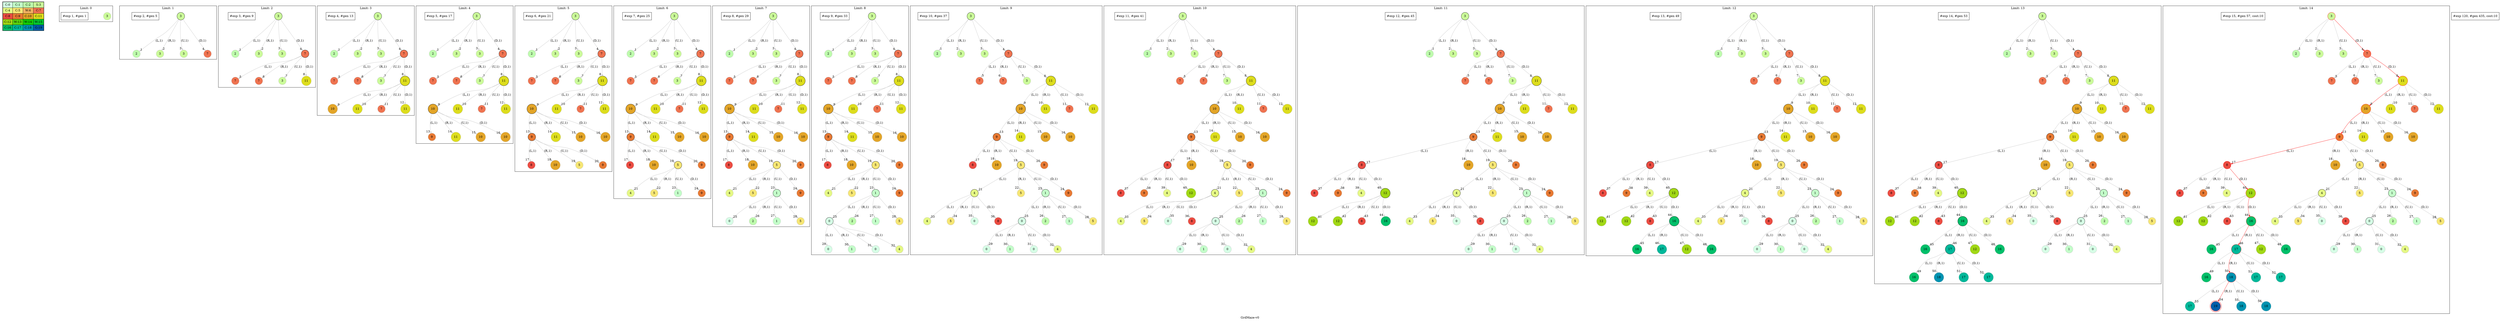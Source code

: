 strict digraph GrdMaze { label="GrdMaze-v0"
subgraph MAP {label=Map;map [shape=plaintext label=<<table border="1" cellpadding="5" cellspacing="0" cellborder="1"><tr><td bgcolor="0.39803922 0.15947579 0.99679532 1.        ">C:0</td><td bgcolor="0.35098039 0.23194764 0.99315867 1.        ">C:1</td><td bgcolor="0.29607843 0.31486959 0.98720184 1.        ">C:2</td><td bgcolor="0.24901961 0.38410575 0.98063477 1.        ">S:3</td></tr><tr><td bgcolor="0.19411765 0.46220388 0.97128103 1.        ">C:4</td><td bgcolor="0.14705882 0.52643216 0.96182564 1.        ">C:5</td><td bgcolor="0.09215686 0.59770746 0.94913494 1.        ">W:6</td><td bgcolor="0.0372549  0.66454018 0.93467977 1.        ">C:7</td></tr><tr><td bgcolor="0.00980392 0.71791192 0.92090552 1.        ">C:8</td><td bgcolor="0.06470588 0.77520398 0.9032472  1.        ">C:9</td><td bgcolor="0.11176471 0.81974048 0.88677369 1.        ">C:10</td><td bgcolor="0.16666667 0.8660254  0.8660254  1.        ">C:11</td></tr><tr><td bgcolor="0.21372549 0.9005867  0.84695821 1.        ">C:12</td><td bgcolor="0.26862745 0.93467977 0.82325295 1.        ">W:13</td><td bgcolor="0.32352941 0.96182564 0.79801723 1.        ">W:14</td><td bgcolor="0.37058824 0.97940977 0.77520398 1.        ">W:15</td></tr><tr><td bgcolor="0.4254902  0.99315867 0.74725253 1.        ">C:16</td><td bgcolor="0.47254902 0.99907048 0.72218645 1.        ">C:17</td><td bgcolor="0.52745098 0.99907048 0.69169844 1.        ">C:18</td><td bgcolor="0.5745098  0.99315867 0.66454018 1.        ">G:19</td></tr></table>>]} 
nodesep=1 ranksep=1 node [shape=circle] edge [arrowsize=0.7] 
subgraph cluster0 { label="Limit: 0" nodesep=1 ranksep=1 node [shape=circle] edge [arrowsize=0.7] 
"0_3" [label=3 style=filled color=grey  fillcolor="0.24901961 0.38410575 0.98063477 1.        "];  "#exp 1, #gen 1" [ shape=box ];
}
subgraph cluster1 { label="Limit: 1" nodesep=1 ranksep=1 node [shape=circle] edge [arrowsize=0.7] 
"1_3" [label=3 style=filled color=grey  fillcolor="0.24901961 0.38410575 0.98063477 1.        "]; 
"1_3" [label=3 style=filled color=black  fillcolor="0.24901961 0.38410575 0.98063477 1.        "]; 
"1_3.2-0" [label=2 style=filled color=grey  fillcolor="0.29607843 0.31486959 0.98720184 1.        "];  "1_3" -> "1_3.2-0" [label="(L,1)" headlabel=" 1 " color=grey ]; 
"1_3.3-1" [label=3 style=filled color=grey  fillcolor="0.24901961 0.38410575 0.98063477 1.        "];  "1_3" -> "1_3.3-1" [label="(R,1)" headlabel=" 2 " color=grey ]; 
"1_3.3-2" [label=3 style=filled color=grey  fillcolor="0.24901961 0.38410575 0.98063477 1.        "];  "1_3" -> "1_3.3-2" [label="(U,1)" headlabel=" 3 " color=grey ]; 
"1_3.7-3" [label=7 style=filled color=grey  fillcolor="0.0372549  0.66454018 0.93467977 1.        "];  "1_3" -> "1_3.7-3" [label="(D,1)" headlabel=" 4 " color=grey ];  "#exp 2, #gen 5" [ shape=box ];
}
subgraph cluster2 { label="Limit: 2" nodesep=1 ranksep=1 node [shape=circle] edge [arrowsize=0.7] 
"2_3" [label=3 style=filled color=grey  fillcolor="0.24901961 0.38410575 0.98063477 1.        "]; 
"2_3" [label=3 style=filled color=black  fillcolor="0.24901961 0.38410575 0.98063477 1.        "]; 
"2_3.2-0" [label=2 style=filled color=grey  fillcolor="0.29607843 0.31486959 0.98720184 1.        "];  "2_3" -> "2_3.2-0" [label="(L,1)" headlabel=" 1 " color=grey ]; 
"2_3.3-1" [label=3 style=filled color=grey  fillcolor="0.24901961 0.38410575 0.98063477 1.        "];  "2_3" -> "2_3.3-1" [label="(R,1)" headlabel=" 2 " color=grey ]; 
"2_3.3-2" [label=3 style=filled color=grey  fillcolor="0.24901961 0.38410575 0.98063477 1.        "];  "2_3" -> "2_3.3-2" [label="(U,1)" headlabel=" 3 " color=grey ]; 
"2_3.7-3" [label=7 style=filled color=grey  fillcolor="0.0372549  0.66454018 0.93467977 1.        "];  "2_3" -> "2_3.7-3" [label="(D,1)" headlabel=" 4 " color=grey ]; 
"2_3.7-3" [label=7 style=filled color=black  fillcolor="0.0372549  0.66454018 0.93467977 1.        "]; 
"2_3.7.7-0" [label=7 style=filled color=grey  fillcolor="0.0372549  0.66454018 0.93467977 1.        "];  "2_3.7-3" -> "2_3.7.7-0" [label="(L,1)" headlabel=" 5 " color=grey ]; 
"2_3.7.7-1" [label=7 style=filled color=grey  fillcolor="0.0372549  0.66454018 0.93467977 1.        "];  "2_3.7-3" -> "2_3.7.7-1" [label="(R,1)" headlabel=" 6 " color=grey ]; 
"2_3.7.3-2" [label=3 style=filled color=grey  fillcolor="0.24901961 0.38410575 0.98063477 1.        "];  "2_3.7-3" -> "2_3.7.3-2" [label="(U,1)" headlabel=" 7 " color=grey ]; 
"2_3.7.11-3" [label=11 style=filled color=grey  fillcolor="0.16666667 0.8660254  0.8660254  1.        "];  "2_3.7-3" -> "2_3.7.11-3" [label="(D,1)" headlabel=" 8 " color=grey ];  "#exp 3, #gen 9" [ shape=box ];
}
subgraph cluster3 { label="Limit: 3" nodesep=1 ranksep=1 node [shape=circle] edge [arrowsize=0.7] 
"3_3" [label=3 style=filled color=grey  fillcolor="0.24901961 0.38410575 0.98063477 1.        "]; 
"3_3" [label=3 style=filled color=black  fillcolor="0.24901961 0.38410575 0.98063477 1.        "]; 
"3_3.2-0" [label=2 style=filled color=grey  fillcolor="0.29607843 0.31486959 0.98720184 1.        "];  "3_3" -> "3_3.2-0" [label="(L,1)" headlabel=" 1 " color=grey ]; 
"3_3.3-1" [label=3 style=filled color=grey  fillcolor="0.24901961 0.38410575 0.98063477 1.        "];  "3_3" -> "3_3.3-1" [label="(R,1)" headlabel=" 2 " color=grey ]; 
"3_3.3-2" [label=3 style=filled color=grey  fillcolor="0.24901961 0.38410575 0.98063477 1.        "];  "3_3" -> "3_3.3-2" [label="(U,1)" headlabel=" 3 " color=grey ]; 
"3_3.7-3" [label=7 style=filled color=grey  fillcolor="0.0372549  0.66454018 0.93467977 1.        "];  "3_3" -> "3_3.7-3" [label="(D,1)" headlabel=" 4 " color=grey ]; 
"3_3.7-3" [label=7 style=filled color=black  fillcolor="0.0372549  0.66454018 0.93467977 1.        "]; 
"3_3.7.7-0" [label=7 style=filled color=grey  fillcolor="0.0372549  0.66454018 0.93467977 1.        "];  "3_3.7-3" -> "3_3.7.7-0" [label="(L,1)" headlabel=" 5 " color=grey ]; 
"3_3.7.7-1" [label=7 style=filled color=grey  fillcolor="0.0372549  0.66454018 0.93467977 1.        "];  "3_3.7-3" -> "3_3.7.7-1" [label="(R,1)" headlabel=" 6 " color=grey ]; 
"3_3.7.3-2" [label=3 style=filled color=grey  fillcolor="0.24901961 0.38410575 0.98063477 1.        "];  "3_3.7-3" -> "3_3.7.3-2" [label="(U,1)" headlabel=" 7 " color=grey ]; 
"3_3.7.11-3" [label=11 style=filled color=grey  fillcolor="0.16666667 0.8660254  0.8660254  1.        "];  "3_3.7-3" -> "3_3.7.11-3" [label="(D,1)" headlabel=" 8 " color=grey ]; 
"3_3.7.11-3" [label=11 style=filled color=black  fillcolor="0.16666667 0.8660254  0.8660254  1.        "]; 
"3_3.7.11.10-0" [label=10 style=filled color=grey  fillcolor="0.11176471 0.81974048 0.88677369 1.        "];  "3_3.7.11-3" -> "3_3.7.11.10-0" [label="(L,1)" headlabel=" 9 " color=grey ]; 
"3_3.7.11.11-1" [label=11 style=filled color=grey  fillcolor="0.16666667 0.8660254  0.8660254  1.        "];  "3_3.7.11-3" -> "3_3.7.11.11-1" [label="(R,1)" headlabel=" 10 " color=grey ]; 
"3_3.7.11.7-2" [label=7 style=filled color=grey  fillcolor="0.0372549  0.66454018 0.93467977 1.        "];  "3_3.7.11-3" -> "3_3.7.11.7-2" [label="(U,1)" headlabel=" 11 " color=grey ]; 
"3_3.7.11.11-3" [label=11 style=filled color=grey  fillcolor="0.16666667 0.8660254  0.8660254  1.        "];  "3_3.7.11-3" -> "3_3.7.11.11-3" [label="(D,1)" headlabel=" 12 " color=grey ];  "#exp 4, #gen 13" [ shape=box ];
}
subgraph cluster4 { label="Limit: 4" nodesep=1 ranksep=1 node [shape=circle] edge [arrowsize=0.7] 
"4_3" [label=3 style=filled color=grey  fillcolor="0.24901961 0.38410575 0.98063477 1.        "]; 
"4_3" [label=3 style=filled color=black  fillcolor="0.24901961 0.38410575 0.98063477 1.        "]; 
"4_3.2-0" [label=2 style=filled color=grey  fillcolor="0.29607843 0.31486959 0.98720184 1.        "];  "4_3" -> "4_3.2-0" [label="(L,1)" headlabel=" 1 " color=grey ]; 
"4_3.3-1" [label=3 style=filled color=grey  fillcolor="0.24901961 0.38410575 0.98063477 1.        "];  "4_3" -> "4_3.3-1" [label="(R,1)" headlabel=" 2 " color=grey ]; 
"4_3.3-2" [label=3 style=filled color=grey  fillcolor="0.24901961 0.38410575 0.98063477 1.        "];  "4_3" -> "4_3.3-2" [label="(U,1)" headlabel=" 3 " color=grey ]; 
"4_3.7-3" [label=7 style=filled color=grey  fillcolor="0.0372549  0.66454018 0.93467977 1.        "];  "4_3" -> "4_3.7-3" [label="(D,1)" headlabel=" 4 " color=grey ]; 
"4_3.7-3" [label=7 style=filled color=black  fillcolor="0.0372549  0.66454018 0.93467977 1.        "]; 
"4_3.7.7-0" [label=7 style=filled color=grey  fillcolor="0.0372549  0.66454018 0.93467977 1.        "];  "4_3.7-3" -> "4_3.7.7-0" [label="(L,1)" headlabel=" 5 " color=grey ]; 
"4_3.7.7-1" [label=7 style=filled color=grey  fillcolor="0.0372549  0.66454018 0.93467977 1.        "];  "4_3.7-3" -> "4_3.7.7-1" [label="(R,1)" headlabel=" 6 " color=grey ]; 
"4_3.7.3-2" [label=3 style=filled color=grey  fillcolor="0.24901961 0.38410575 0.98063477 1.        "];  "4_3.7-3" -> "4_3.7.3-2" [label="(U,1)" headlabel=" 7 " color=grey ]; 
"4_3.7.11-3" [label=11 style=filled color=grey  fillcolor="0.16666667 0.8660254  0.8660254  1.        "];  "4_3.7-3" -> "4_3.7.11-3" [label="(D,1)" headlabel=" 8 " color=grey ]; 
"4_3.7.11-3" [label=11 style=filled color=black  fillcolor="0.16666667 0.8660254  0.8660254  1.        "]; 
"4_3.7.11.10-0" [label=10 style=filled color=grey  fillcolor="0.11176471 0.81974048 0.88677369 1.        "];  "4_3.7.11-3" -> "4_3.7.11.10-0" [label="(L,1)" headlabel=" 9 " color=grey ]; 
"4_3.7.11.11-1" [label=11 style=filled color=grey  fillcolor="0.16666667 0.8660254  0.8660254  1.        "];  "4_3.7.11-3" -> "4_3.7.11.11-1" [label="(R,1)" headlabel=" 10 " color=grey ]; 
"4_3.7.11.7-2" [label=7 style=filled color=grey  fillcolor="0.0372549  0.66454018 0.93467977 1.        "];  "4_3.7.11-3" -> "4_3.7.11.7-2" [label="(U,1)" headlabel=" 11 " color=grey ]; 
"4_3.7.11.11-3" [label=11 style=filled color=grey  fillcolor="0.16666667 0.8660254  0.8660254  1.        "];  "4_3.7.11-3" -> "4_3.7.11.11-3" [label="(D,1)" headlabel=" 12 " color=grey ]; 
"4_3.7.11.10-0" [label=10 style=filled color=black  fillcolor="0.11176471 0.81974048 0.88677369 1.        "]; 
"4_3.7.11.10.9-0" [label=9 style=filled color=grey  fillcolor="0.06470588 0.77520398 0.9032472  1.        "];  "4_3.7.11.10-0" -> "4_3.7.11.10.9-0" [label="(L,1)" headlabel=" 13 " color=grey ]; 
"4_3.7.11.10.11-1" [label=11 style=filled color=grey  fillcolor="0.16666667 0.8660254  0.8660254  1.        "];  "4_3.7.11.10-0" -> "4_3.7.11.10.11-1" [label="(R,1)" headlabel=" 14 " color=grey ]; 
"4_3.7.11.10.10-2" [label=10 style=filled color=grey  fillcolor="0.11176471 0.81974048 0.88677369 1.        "];  "4_3.7.11.10-0" -> "4_3.7.11.10.10-2" [label="(U,1)" headlabel=" 15 " color=grey ]; 
"4_3.7.11.10.10-3" [label=10 style=filled color=grey  fillcolor="0.11176471 0.81974048 0.88677369 1.        "];  "4_3.7.11.10-0" -> "4_3.7.11.10.10-3" [label="(D,1)" headlabel=" 16 " color=grey ];  "#exp 5, #gen 17" [ shape=box ];
}
subgraph cluster5 { label="Limit: 5" nodesep=1 ranksep=1 node [shape=circle] edge [arrowsize=0.7] 
"5_3" [label=3 style=filled color=grey  fillcolor="0.24901961 0.38410575 0.98063477 1.        "]; 
"5_3" [label=3 style=filled color=black  fillcolor="0.24901961 0.38410575 0.98063477 1.        "]; 
"5_3.2-0" [label=2 style=filled color=grey  fillcolor="0.29607843 0.31486959 0.98720184 1.        "];  "5_3" -> "5_3.2-0" [label="(L,1)" headlabel=" 1 " color=grey ]; 
"5_3.3-1" [label=3 style=filled color=grey  fillcolor="0.24901961 0.38410575 0.98063477 1.        "];  "5_3" -> "5_3.3-1" [label="(R,1)" headlabel=" 2 " color=grey ]; 
"5_3.3-2" [label=3 style=filled color=grey  fillcolor="0.24901961 0.38410575 0.98063477 1.        "];  "5_3" -> "5_3.3-2" [label="(U,1)" headlabel=" 3 " color=grey ]; 
"5_3.7-3" [label=7 style=filled color=grey  fillcolor="0.0372549  0.66454018 0.93467977 1.        "];  "5_3" -> "5_3.7-3" [label="(D,1)" headlabel=" 4 " color=grey ]; 
"5_3.7-3" [label=7 style=filled color=black  fillcolor="0.0372549  0.66454018 0.93467977 1.        "]; 
"5_3.7.7-0" [label=7 style=filled color=grey  fillcolor="0.0372549  0.66454018 0.93467977 1.        "];  "5_3.7-3" -> "5_3.7.7-0" [label="(L,1)" headlabel=" 5 " color=grey ]; 
"5_3.7.7-1" [label=7 style=filled color=grey  fillcolor="0.0372549  0.66454018 0.93467977 1.        "];  "5_3.7-3" -> "5_3.7.7-1" [label="(R,1)" headlabel=" 6 " color=grey ]; 
"5_3.7.3-2" [label=3 style=filled color=grey  fillcolor="0.24901961 0.38410575 0.98063477 1.        "];  "5_3.7-3" -> "5_3.7.3-2" [label="(U,1)" headlabel=" 7 " color=grey ]; 
"5_3.7.11-3" [label=11 style=filled color=grey  fillcolor="0.16666667 0.8660254  0.8660254  1.        "];  "5_3.7-3" -> "5_3.7.11-3" [label="(D,1)" headlabel=" 8 " color=grey ]; 
"5_3.7.11-3" [label=11 style=filled color=black  fillcolor="0.16666667 0.8660254  0.8660254  1.        "]; 
"5_3.7.11.10-0" [label=10 style=filled color=grey  fillcolor="0.11176471 0.81974048 0.88677369 1.        "];  "5_3.7.11-3" -> "5_3.7.11.10-0" [label="(L,1)" headlabel=" 9 " color=grey ]; 
"5_3.7.11.11-1" [label=11 style=filled color=grey  fillcolor="0.16666667 0.8660254  0.8660254  1.        "];  "5_3.7.11-3" -> "5_3.7.11.11-1" [label="(R,1)" headlabel=" 10 " color=grey ]; 
"5_3.7.11.7-2" [label=7 style=filled color=grey  fillcolor="0.0372549  0.66454018 0.93467977 1.        "];  "5_3.7.11-3" -> "5_3.7.11.7-2" [label="(U,1)" headlabel=" 11 " color=grey ]; 
"5_3.7.11.11-3" [label=11 style=filled color=grey  fillcolor="0.16666667 0.8660254  0.8660254  1.        "];  "5_3.7.11-3" -> "5_3.7.11.11-3" [label="(D,1)" headlabel=" 12 " color=grey ]; 
"5_3.7.11.10-0" [label=10 style=filled color=black  fillcolor="0.11176471 0.81974048 0.88677369 1.        "]; 
"5_3.7.11.10.9-0" [label=9 style=filled color=grey  fillcolor="0.06470588 0.77520398 0.9032472  1.        "];  "5_3.7.11.10-0" -> "5_3.7.11.10.9-0" [label="(L,1)" headlabel=" 13 " color=grey ]; 
"5_3.7.11.10.11-1" [label=11 style=filled color=grey  fillcolor="0.16666667 0.8660254  0.8660254  1.        "];  "5_3.7.11.10-0" -> "5_3.7.11.10.11-1" [label="(R,1)" headlabel=" 14 " color=grey ]; 
"5_3.7.11.10.10-2" [label=10 style=filled color=grey  fillcolor="0.11176471 0.81974048 0.88677369 1.        "];  "5_3.7.11.10-0" -> "5_3.7.11.10.10-2" [label="(U,1)" headlabel=" 15 " color=grey ]; 
"5_3.7.11.10.10-3" [label=10 style=filled color=grey  fillcolor="0.11176471 0.81974048 0.88677369 1.        "];  "5_3.7.11.10-0" -> "5_3.7.11.10.10-3" [label="(D,1)" headlabel=" 16 " color=grey ]; 
"5_3.7.11.10.9-0" [label=9 style=filled color=black  fillcolor="0.06470588 0.77520398 0.9032472  1.        "]; 
"5_3.7.11.10.9.8-0" [label=8 style=filled color=grey  fillcolor="0.00980392 0.71791192 0.92090552 1.        "];  "5_3.7.11.10.9-0" -> "5_3.7.11.10.9.8-0" [label="(L,1)" headlabel=" 17 " color=grey ]; 
"5_3.7.11.10.9.10-1" [label=10 style=filled color=grey  fillcolor="0.11176471 0.81974048 0.88677369 1.        "];  "5_3.7.11.10.9-0" -> "5_3.7.11.10.9.10-1" [label="(R,1)" headlabel=" 18 " color=grey ]; 
"5_3.7.11.10.9.5-2" [label=5 style=filled color=grey  fillcolor="0.14705882 0.52643216 0.96182564 1.        "];  "5_3.7.11.10.9-0" -> "5_3.7.11.10.9.5-2" [label="(U,1)" headlabel=" 19 " color=grey ]; 
"5_3.7.11.10.9.9-3" [label=9 style=filled color=grey  fillcolor="0.06470588 0.77520398 0.9032472  1.        "];  "5_3.7.11.10.9-0" -> "5_3.7.11.10.9.9-3" [label="(D,1)" headlabel=" 20 " color=grey ];  "#exp 6, #gen 21" [ shape=box ];
}
subgraph cluster6 { label="Limit: 6" nodesep=1 ranksep=1 node [shape=circle] edge [arrowsize=0.7] 
"6_3" [label=3 style=filled color=grey  fillcolor="0.24901961 0.38410575 0.98063477 1.        "]; 
"6_3" [label=3 style=filled color=black  fillcolor="0.24901961 0.38410575 0.98063477 1.        "]; 
"6_3.2-0" [label=2 style=filled color=grey  fillcolor="0.29607843 0.31486959 0.98720184 1.        "];  "6_3" -> "6_3.2-0" [label="(L,1)" headlabel=" 1 " color=grey ]; 
"6_3.3-1" [label=3 style=filled color=grey  fillcolor="0.24901961 0.38410575 0.98063477 1.        "];  "6_3" -> "6_3.3-1" [label="(R,1)" headlabel=" 2 " color=grey ]; 
"6_3.3-2" [label=3 style=filled color=grey  fillcolor="0.24901961 0.38410575 0.98063477 1.        "];  "6_3" -> "6_3.3-2" [label="(U,1)" headlabel=" 3 " color=grey ]; 
"6_3.7-3" [label=7 style=filled color=grey  fillcolor="0.0372549  0.66454018 0.93467977 1.        "];  "6_3" -> "6_3.7-3" [label="(D,1)" headlabel=" 4 " color=grey ]; 
"6_3.7-3" [label=7 style=filled color=black  fillcolor="0.0372549  0.66454018 0.93467977 1.        "]; 
"6_3.7.7-0" [label=7 style=filled color=grey  fillcolor="0.0372549  0.66454018 0.93467977 1.        "];  "6_3.7-3" -> "6_3.7.7-0" [label="(L,1)" headlabel=" 5 " color=grey ]; 
"6_3.7.7-1" [label=7 style=filled color=grey  fillcolor="0.0372549  0.66454018 0.93467977 1.        "];  "6_3.7-3" -> "6_3.7.7-1" [label="(R,1)" headlabel=" 6 " color=grey ]; 
"6_3.7.3-2" [label=3 style=filled color=grey  fillcolor="0.24901961 0.38410575 0.98063477 1.        "];  "6_3.7-3" -> "6_3.7.3-2" [label="(U,1)" headlabel=" 7 " color=grey ]; 
"6_3.7.11-3" [label=11 style=filled color=grey  fillcolor="0.16666667 0.8660254  0.8660254  1.        "];  "6_3.7-3" -> "6_3.7.11-3" [label="(D,1)" headlabel=" 8 " color=grey ]; 
"6_3.7.11-3" [label=11 style=filled color=black  fillcolor="0.16666667 0.8660254  0.8660254  1.        "]; 
"6_3.7.11.10-0" [label=10 style=filled color=grey  fillcolor="0.11176471 0.81974048 0.88677369 1.        "];  "6_3.7.11-3" -> "6_3.7.11.10-0" [label="(L,1)" headlabel=" 9 " color=grey ]; 
"6_3.7.11.11-1" [label=11 style=filled color=grey  fillcolor="0.16666667 0.8660254  0.8660254  1.        "];  "6_3.7.11-3" -> "6_3.7.11.11-1" [label="(R,1)" headlabel=" 10 " color=grey ]; 
"6_3.7.11.7-2" [label=7 style=filled color=grey  fillcolor="0.0372549  0.66454018 0.93467977 1.        "];  "6_3.7.11-3" -> "6_3.7.11.7-2" [label="(U,1)" headlabel=" 11 " color=grey ]; 
"6_3.7.11.11-3" [label=11 style=filled color=grey  fillcolor="0.16666667 0.8660254  0.8660254  1.        "];  "6_3.7.11-3" -> "6_3.7.11.11-3" [label="(D,1)" headlabel=" 12 " color=grey ]; 
"6_3.7.11.10-0" [label=10 style=filled color=black  fillcolor="0.11176471 0.81974048 0.88677369 1.        "]; 
"6_3.7.11.10.9-0" [label=9 style=filled color=grey  fillcolor="0.06470588 0.77520398 0.9032472  1.        "];  "6_3.7.11.10-0" -> "6_3.7.11.10.9-0" [label="(L,1)" headlabel=" 13 " color=grey ]; 
"6_3.7.11.10.11-1" [label=11 style=filled color=grey  fillcolor="0.16666667 0.8660254  0.8660254  1.        "];  "6_3.7.11.10-0" -> "6_3.7.11.10.11-1" [label="(R,1)" headlabel=" 14 " color=grey ]; 
"6_3.7.11.10.10-2" [label=10 style=filled color=grey  fillcolor="0.11176471 0.81974048 0.88677369 1.        "];  "6_3.7.11.10-0" -> "6_3.7.11.10.10-2" [label="(U,1)" headlabel=" 15 " color=grey ]; 
"6_3.7.11.10.10-3" [label=10 style=filled color=grey  fillcolor="0.11176471 0.81974048 0.88677369 1.        "];  "6_3.7.11.10-0" -> "6_3.7.11.10.10-3" [label="(D,1)" headlabel=" 16 " color=grey ]; 
"6_3.7.11.10.9-0" [label=9 style=filled color=black  fillcolor="0.06470588 0.77520398 0.9032472  1.        "]; 
"6_3.7.11.10.9.8-0" [label=8 style=filled color=grey  fillcolor="0.00980392 0.71791192 0.92090552 1.        "];  "6_3.7.11.10.9-0" -> "6_3.7.11.10.9.8-0" [label="(L,1)" headlabel=" 17 " color=grey ]; 
"6_3.7.11.10.9.10-1" [label=10 style=filled color=grey  fillcolor="0.11176471 0.81974048 0.88677369 1.        "];  "6_3.7.11.10.9-0" -> "6_3.7.11.10.9.10-1" [label="(R,1)" headlabel=" 18 " color=grey ]; 
"6_3.7.11.10.9.5-2" [label=5 style=filled color=grey  fillcolor="0.14705882 0.52643216 0.96182564 1.        "];  "6_3.7.11.10.9-0" -> "6_3.7.11.10.9.5-2" [label="(U,1)" headlabel=" 19 " color=grey ]; 
"6_3.7.11.10.9.9-3" [label=9 style=filled color=grey  fillcolor="0.06470588 0.77520398 0.9032472  1.        "];  "6_3.7.11.10.9-0" -> "6_3.7.11.10.9.9-3" [label="(D,1)" headlabel=" 20 " color=grey ]; 
"6_3.7.11.10.9.5-2" [label=5 style=filled color=black  fillcolor="0.14705882 0.52643216 0.96182564 1.        "]; 
"6_3.7.11.10.9.5.4-0" [label=4 style=filled color=grey  fillcolor="0.19411765 0.46220388 0.97128103 1.        "];  "6_3.7.11.10.9.5-2" -> "6_3.7.11.10.9.5.4-0" [label="(L,1)" headlabel=" 21 " color=grey ]; 
"6_3.7.11.10.9.5.5-1" [label=5 style=filled color=grey  fillcolor="0.14705882 0.52643216 0.96182564 1.        "];  "6_3.7.11.10.9.5-2" -> "6_3.7.11.10.9.5.5-1" [label="(R,1)" headlabel=" 22 " color=grey ]; 
"6_3.7.11.10.9.5.1-2" [label=1 style=filled color=grey  fillcolor="0.35098039 0.23194764 0.99315867 1.        "];  "6_3.7.11.10.9.5-2" -> "6_3.7.11.10.9.5.1-2" [label="(U,1)" headlabel=" 23 " color=grey ]; 
"6_3.7.11.10.9.5.9-3" [label=9 style=filled color=grey  fillcolor="0.06470588 0.77520398 0.9032472  1.        "];  "6_3.7.11.10.9.5-2" -> "6_3.7.11.10.9.5.9-3" [label="(D,1)" headlabel=" 24 " color=grey ];  "#exp 7, #gen 25" [ shape=box ];
}
subgraph cluster7 { label="Limit: 7" nodesep=1 ranksep=1 node [shape=circle] edge [arrowsize=0.7] 
"7_3" [label=3 style=filled color=grey  fillcolor="0.24901961 0.38410575 0.98063477 1.        "]; 
"7_3" [label=3 style=filled color=black  fillcolor="0.24901961 0.38410575 0.98063477 1.        "]; 
"7_3.2-0" [label=2 style=filled color=grey  fillcolor="0.29607843 0.31486959 0.98720184 1.        "];  "7_3" -> "7_3.2-0" [label="(L,1)" headlabel=" 1 " color=grey ]; 
"7_3.3-1" [label=3 style=filled color=grey  fillcolor="0.24901961 0.38410575 0.98063477 1.        "];  "7_3" -> "7_3.3-1" [label="(R,1)" headlabel=" 2 " color=grey ]; 
"7_3.3-2" [label=3 style=filled color=grey  fillcolor="0.24901961 0.38410575 0.98063477 1.        "];  "7_3" -> "7_3.3-2" [label="(U,1)" headlabel=" 3 " color=grey ]; 
"7_3.7-3" [label=7 style=filled color=grey  fillcolor="0.0372549  0.66454018 0.93467977 1.        "];  "7_3" -> "7_3.7-3" [label="(D,1)" headlabel=" 4 " color=grey ]; 
"7_3.7-3" [label=7 style=filled color=black  fillcolor="0.0372549  0.66454018 0.93467977 1.        "]; 
"7_3.7.7-0" [label=7 style=filled color=grey  fillcolor="0.0372549  0.66454018 0.93467977 1.        "];  "7_3.7-3" -> "7_3.7.7-0" [label="(L,1)" headlabel=" 5 " color=grey ]; 
"7_3.7.7-1" [label=7 style=filled color=grey  fillcolor="0.0372549  0.66454018 0.93467977 1.        "];  "7_3.7-3" -> "7_3.7.7-1" [label="(R,1)" headlabel=" 6 " color=grey ]; 
"7_3.7.3-2" [label=3 style=filled color=grey  fillcolor="0.24901961 0.38410575 0.98063477 1.        "];  "7_3.7-3" -> "7_3.7.3-2" [label="(U,1)" headlabel=" 7 " color=grey ]; 
"7_3.7.11-3" [label=11 style=filled color=grey  fillcolor="0.16666667 0.8660254  0.8660254  1.        "];  "7_3.7-3" -> "7_3.7.11-3" [label="(D,1)" headlabel=" 8 " color=grey ]; 
"7_3.7.11-3" [label=11 style=filled color=black  fillcolor="0.16666667 0.8660254  0.8660254  1.        "]; 
"7_3.7.11.10-0" [label=10 style=filled color=grey  fillcolor="0.11176471 0.81974048 0.88677369 1.        "];  "7_3.7.11-3" -> "7_3.7.11.10-0" [label="(L,1)" headlabel=" 9 " color=grey ]; 
"7_3.7.11.11-1" [label=11 style=filled color=grey  fillcolor="0.16666667 0.8660254  0.8660254  1.        "];  "7_3.7.11-3" -> "7_3.7.11.11-1" [label="(R,1)" headlabel=" 10 " color=grey ]; 
"7_3.7.11.7-2" [label=7 style=filled color=grey  fillcolor="0.0372549  0.66454018 0.93467977 1.        "];  "7_3.7.11-3" -> "7_3.7.11.7-2" [label="(U,1)" headlabel=" 11 " color=grey ]; 
"7_3.7.11.11-3" [label=11 style=filled color=grey  fillcolor="0.16666667 0.8660254  0.8660254  1.        "];  "7_3.7.11-3" -> "7_3.7.11.11-3" [label="(D,1)" headlabel=" 12 " color=grey ]; 
"7_3.7.11.10-0" [label=10 style=filled color=black  fillcolor="0.11176471 0.81974048 0.88677369 1.        "]; 
"7_3.7.11.10.9-0" [label=9 style=filled color=grey  fillcolor="0.06470588 0.77520398 0.9032472  1.        "];  "7_3.7.11.10-0" -> "7_3.7.11.10.9-0" [label="(L,1)" headlabel=" 13 " color=grey ]; 
"7_3.7.11.10.11-1" [label=11 style=filled color=grey  fillcolor="0.16666667 0.8660254  0.8660254  1.        "];  "7_3.7.11.10-0" -> "7_3.7.11.10.11-1" [label="(R,1)" headlabel=" 14 " color=grey ]; 
"7_3.7.11.10.10-2" [label=10 style=filled color=grey  fillcolor="0.11176471 0.81974048 0.88677369 1.        "];  "7_3.7.11.10-0" -> "7_3.7.11.10.10-2" [label="(U,1)" headlabel=" 15 " color=grey ]; 
"7_3.7.11.10.10-3" [label=10 style=filled color=grey  fillcolor="0.11176471 0.81974048 0.88677369 1.        "];  "7_3.7.11.10-0" -> "7_3.7.11.10.10-3" [label="(D,1)" headlabel=" 16 " color=grey ]; 
"7_3.7.11.10.9-0" [label=9 style=filled color=black  fillcolor="0.06470588 0.77520398 0.9032472  1.        "]; 
"7_3.7.11.10.9.8-0" [label=8 style=filled color=grey  fillcolor="0.00980392 0.71791192 0.92090552 1.        "];  "7_3.7.11.10.9-0" -> "7_3.7.11.10.9.8-0" [label="(L,1)" headlabel=" 17 " color=grey ]; 
"7_3.7.11.10.9.10-1" [label=10 style=filled color=grey  fillcolor="0.11176471 0.81974048 0.88677369 1.        "];  "7_3.7.11.10.9-0" -> "7_3.7.11.10.9.10-1" [label="(R,1)" headlabel=" 18 " color=grey ]; 
"7_3.7.11.10.9.5-2" [label=5 style=filled color=grey  fillcolor="0.14705882 0.52643216 0.96182564 1.        "];  "7_3.7.11.10.9-0" -> "7_3.7.11.10.9.5-2" [label="(U,1)" headlabel=" 19 " color=grey ]; 
"7_3.7.11.10.9.9-3" [label=9 style=filled color=grey  fillcolor="0.06470588 0.77520398 0.9032472  1.        "];  "7_3.7.11.10.9-0" -> "7_3.7.11.10.9.9-3" [label="(D,1)" headlabel=" 20 " color=grey ]; 
"7_3.7.11.10.9.5-2" [label=5 style=filled color=black  fillcolor="0.14705882 0.52643216 0.96182564 1.        "]; 
"7_3.7.11.10.9.5.4-0" [label=4 style=filled color=grey  fillcolor="0.19411765 0.46220388 0.97128103 1.        "];  "7_3.7.11.10.9.5-2" -> "7_3.7.11.10.9.5.4-0" [label="(L,1)" headlabel=" 21 " color=grey ]; 
"7_3.7.11.10.9.5.5-1" [label=5 style=filled color=grey  fillcolor="0.14705882 0.52643216 0.96182564 1.        "];  "7_3.7.11.10.9.5-2" -> "7_3.7.11.10.9.5.5-1" [label="(R,1)" headlabel=" 22 " color=grey ]; 
"7_3.7.11.10.9.5.1-2" [label=1 style=filled color=grey  fillcolor="0.35098039 0.23194764 0.99315867 1.        "];  "7_3.7.11.10.9.5-2" -> "7_3.7.11.10.9.5.1-2" [label="(U,1)" headlabel=" 23 " color=grey ]; 
"7_3.7.11.10.9.5.9-3" [label=9 style=filled color=grey  fillcolor="0.06470588 0.77520398 0.9032472  1.        "];  "7_3.7.11.10.9.5-2" -> "7_3.7.11.10.9.5.9-3" [label="(D,1)" headlabel=" 24 " color=grey ]; 
"7_3.7.11.10.9.5.1-2" [label=1 style=filled color=black  fillcolor="0.35098039 0.23194764 0.99315867 1.        "]; 
"7_3.7.11.10.9.5.1.0-0" [label=0 style=filled color=grey  fillcolor="0.39803922 0.15947579 0.99679532 1.        "];  "7_3.7.11.10.9.5.1-2" -> "7_3.7.11.10.9.5.1.0-0" [label="(L,1)" headlabel=" 25 " color=grey ]; 
"7_3.7.11.10.9.5.1.2-1" [label=2 style=filled color=grey  fillcolor="0.29607843 0.31486959 0.98720184 1.        "];  "7_3.7.11.10.9.5.1-2" -> "7_3.7.11.10.9.5.1.2-1" [label="(R,1)" headlabel=" 26 " color=grey ]; 
"7_3.7.11.10.9.5.1.1-2" [label=1 style=filled color=grey  fillcolor="0.35098039 0.23194764 0.99315867 1.        "];  "7_3.7.11.10.9.5.1-2" -> "7_3.7.11.10.9.5.1.1-2" [label="(U,1)" headlabel=" 27 " color=grey ]; 
"7_3.7.11.10.9.5.1.5-3" [label=5 style=filled color=grey  fillcolor="0.14705882 0.52643216 0.96182564 1.        "];  "7_3.7.11.10.9.5.1-2" -> "7_3.7.11.10.9.5.1.5-3" [label="(D,1)" headlabel=" 28 " color=grey ];  "#exp 8, #gen 29" [ shape=box ];
}
subgraph cluster8 { label="Limit: 8" nodesep=1 ranksep=1 node [shape=circle] edge [arrowsize=0.7] 
"8_3" [label=3 style=filled color=grey  fillcolor="0.24901961 0.38410575 0.98063477 1.        "]; 
"8_3" [label=3 style=filled color=black  fillcolor="0.24901961 0.38410575 0.98063477 1.        "]; 
"8_3.2-0" [label=2 style=filled color=grey  fillcolor="0.29607843 0.31486959 0.98720184 1.        "];  "8_3" -> "8_3.2-0" [label="(L,1)" headlabel=" 1 " color=grey ]; 
"8_3.3-1" [label=3 style=filled color=grey  fillcolor="0.24901961 0.38410575 0.98063477 1.        "];  "8_3" -> "8_3.3-1" [label="(R,1)" headlabel=" 2 " color=grey ]; 
"8_3.3-2" [label=3 style=filled color=grey  fillcolor="0.24901961 0.38410575 0.98063477 1.        "];  "8_3" -> "8_3.3-2" [label="(U,1)" headlabel=" 3 " color=grey ]; 
"8_3.7-3" [label=7 style=filled color=grey  fillcolor="0.0372549  0.66454018 0.93467977 1.        "];  "8_3" -> "8_3.7-3" [label="(D,1)" headlabel=" 4 " color=grey ]; 
"8_3.7-3" [label=7 style=filled color=black  fillcolor="0.0372549  0.66454018 0.93467977 1.        "]; 
"8_3.7.7-0" [label=7 style=filled color=grey  fillcolor="0.0372549  0.66454018 0.93467977 1.        "];  "8_3.7-3" -> "8_3.7.7-0" [label="(L,1)" headlabel=" 5 " color=grey ]; 
"8_3.7.7-1" [label=7 style=filled color=grey  fillcolor="0.0372549  0.66454018 0.93467977 1.        "];  "8_3.7-3" -> "8_3.7.7-1" [label="(R,1)" headlabel=" 6 " color=grey ]; 
"8_3.7.3-2" [label=3 style=filled color=grey  fillcolor="0.24901961 0.38410575 0.98063477 1.        "];  "8_3.7-3" -> "8_3.7.3-2" [label="(U,1)" headlabel=" 7 " color=grey ]; 
"8_3.7.11-3" [label=11 style=filled color=grey  fillcolor="0.16666667 0.8660254  0.8660254  1.        "];  "8_3.7-3" -> "8_3.7.11-3" [label="(D,1)" headlabel=" 8 " color=grey ]; 
"8_3.7.11-3" [label=11 style=filled color=black  fillcolor="0.16666667 0.8660254  0.8660254  1.        "]; 
"8_3.7.11.10-0" [label=10 style=filled color=grey  fillcolor="0.11176471 0.81974048 0.88677369 1.        "];  "8_3.7.11-3" -> "8_3.7.11.10-0" [label="(L,1)" headlabel=" 9 " color=grey ]; 
"8_3.7.11.11-1" [label=11 style=filled color=grey  fillcolor="0.16666667 0.8660254  0.8660254  1.        "];  "8_3.7.11-3" -> "8_3.7.11.11-1" [label="(R,1)" headlabel=" 10 " color=grey ]; 
"8_3.7.11.7-2" [label=7 style=filled color=grey  fillcolor="0.0372549  0.66454018 0.93467977 1.        "];  "8_3.7.11-3" -> "8_3.7.11.7-2" [label="(U,1)" headlabel=" 11 " color=grey ]; 
"8_3.7.11.11-3" [label=11 style=filled color=grey  fillcolor="0.16666667 0.8660254  0.8660254  1.        "];  "8_3.7.11-3" -> "8_3.7.11.11-3" [label="(D,1)" headlabel=" 12 " color=grey ]; 
"8_3.7.11.10-0" [label=10 style=filled color=black  fillcolor="0.11176471 0.81974048 0.88677369 1.        "]; 
"8_3.7.11.10.9-0" [label=9 style=filled color=grey  fillcolor="0.06470588 0.77520398 0.9032472  1.        "];  "8_3.7.11.10-0" -> "8_3.7.11.10.9-0" [label="(L,1)" headlabel=" 13 " color=grey ]; 
"8_3.7.11.10.11-1" [label=11 style=filled color=grey  fillcolor="0.16666667 0.8660254  0.8660254  1.        "];  "8_3.7.11.10-0" -> "8_3.7.11.10.11-1" [label="(R,1)" headlabel=" 14 " color=grey ]; 
"8_3.7.11.10.10-2" [label=10 style=filled color=grey  fillcolor="0.11176471 0.81974048 0.88677369 1.        "];  "8_3.7.11.10-0" -> "8_3.7.11.10.10-2" [label="(U,1)" headlabel=" 15 " color=grey ]; 
"8_3.7.11.10.10-3" [label=10 style=filled color=grey  fillcolor="0.11176471 0.81974048 0.88677369 1.        "];  "8_3.7.11.10-0" -> "8_3.7.11.10.10-3" [label="(D,1)" headlabel=" 16 " color=grey ]; 
"8_3.7.11.10.9-0" [label=9 style=filled color=black  fillcolor="0.06470588 0.77520398 0.9032472  1.        "]; 
"8_3.7.11.10.9.8-0" [label=8 style=filled color=grey  fillcolor="0.00980392 0.71791192 0.92090552 1.        "];  "8_3.7.11.10.9-0" -> "8_3.7.11.10.9.8-0" [label="(L,1)" headlabel=" 17 " color=grey ]; 
"8_3.7.11.10.9.10-1" [label=10 style=filled color=grey  fillcolor="0.11176471 0.81974048 0.88677369 1.        "];  "8_3.7.11.10.9-0" -> "8_3.7.11.10.9.10-1" [label="(R,1)" headlabel=" 18 " color=grey ]; 
"8_3.7.11.10.9.5-2" [label=5 style=filled color=grey  fillcolor="0.14705882 0.52643216 0.96182564 1.        "];  "8_3.7.11.10.9-0" -> "8_3.7.11.10.9.5-2" [label="(U,1)" headlabel=" 19 " color=grey ]; 
"8_3.7.11.10.9.9-3" [label=9 style=filled color=grey  fillcolor="0.06470588 0.77520398 0.9032472  1.        "];  "8_3.7.11.10.9-0" -> "8_3.7.11.10.9.9-3" [label="(D,1)" headlabel=" 20 " color=grey ]; 
"8_3.7.11.10.9.5-2" [label=5 style=filled color=black  fillcolor="0.14705882 0.52643216 0.96182564 1.        "]; 
"8_3.7.11.10.9.5.4-0" [label=4 style=filled color=grey  fillcolor="0.19411765 0.46220388 0.97128103 1.        "];  "8_3.7.11.10.9.5-2" -> "8_3.7.11.10.9.5.4-0" [label="(L,1)" headlabel=" 21 " color=grey ]; 
"8_3.7.11.10.9.5.5-1" [label=5 style=filled color=grey  fillcolor="0.14705882 0.52643216 0.96182564 1.        "];  "8_3.7.11.10.9.5-2" -> "8_3.7.11.10.9.5.5-1" [label="(R,1)" headlabel=" 22 " color=grey ]; 
"8_3.7.11.10.9.5.1-2" [label=1 style=filled color=grey  fillcolor="0.35098039 0.23194764 0.99315867 1.        "];  "8_3.7.11.10.9.5-2" -> "8_3.7.11.10.9.5.1-2" [label="(U,1)" headlabel=" 23 " color=grey ]; 
"8_3.7.11.10.9.5.9-3" [label=9 style=filled color=grey  fillcolor="0.06470588 0.77520398 0.9032472  1.        "];  "8_3.7.11.10.9.5-2" -> "8_3.7.11.10.9.5.9-3" [label="(D,1)" headlabel=" 24 " color=grey ]; 
"8_3.7.11.10.9.5.1-2" [label=1 style=filled color=black  fillcolor="0.35098039 0.23194764 0.99315867 1.        "]; 
"8_3.7.11.10.9.5.1.0-0" [label=0 style=filled color=grey  fillcolor="0.39803922 0.15947579 0.99679532 1.        "];  "8_3.7.11.10.9.5.1-2" -> "8_3.7.11.10.9.5.1.0-0" [label="(L,1)" headlabel=" 25 " color=grey ]; 
"8_3.7.11.10.9.5.1.2-1" [label=2 style=filled color=grey  fillcolor="0.29607843 0.31486959 0.98720184 1.        "];  "8_3.7.11.10.9.5.1-2" -> "8_3.7.11.10.9.5.1.2-1" [label="(R,1)" headlabel=" 26 " color=grey ]; 
"8_3.7.11.10.9.5.1.1-2" [label=1 style=filled color=grey  fillcolor="0.35098039 0.23194764 0.99315867 1.        "];  "8_3.7.11.10.9.5.1-2" -> "8_3.7.11.10.9.5.1.1-2" [label="(U,1)" headlabel=" 27 " color=grey ]; 
"8_3.7.11.10.9.5.1.5-3" [label=5 style=filled color=grey  fillcolor="0.14705882 0.52643216 0.96182564 1.        "];  "8_3.7.11.10.9.5.1-2" -> "8_3.7.11.10.9.5.1.5-3" [label="(D,1)" headlabel=" 28 " color=grey ]; 
"8_3.7.11.10.9.5.1.0-0" [label=0 style=filled color=black  fillcolor="0.39803922 0.15947579 0.99679532 1.        "]; 
"8_3.7.11.10.9.5.1.0.0-0" [label=0 style=filled color=grey  fillcolor="0.39803922 0.15947579 0.99679532 1.        "];  "8_3.7.11.10.9.5.1.0-0" -> "8_3.7.11.10.9.5.1.0.0-0" [label="(L,1)" headlabel=" 29 " color=grey ]; 
"8_3.7.11.10.9.5.1.0.1-1" [label=1 style=filled color=grey  fillcolor="0.35098039 0.23194764 0.99315867 1.        "];  "8_3.7.11.10.9.5.1.0-0" -> "8_3.7.11.10.9.5.1.0.1-1" [label="(R,1)" headlabel=" 30 " color=grey ]; 
"8_3.7.11.10.9.5.1.0.0-2" [label=0 style=filled color=grey  fillcolor="0.39803922 0.15947579 0.99679532 1.        "];  "8_3.7.11.10.9.5.1.0-0" -> "8_3.7.11.10.9.5.1.0.0-2" [label="(U,1)" headlabel=" 31 " color=grey ]; 
"8_3.7.11.10.9.5.1.0.4-3" [label=4 style=filled color=grey  fillcolor="0.19411765 0.46220388 0.97128103 1.        "];  "8_3.7.11.10.9.5.1.0-0" -> "8_3.7.11.10.9.5.1.0.4-3" [label="(D,1)" headlabel=" 32 " color=grey ];  "#exp 9, #gen 33" [ shape=box ];
}
subgraph cluster9 { label="Limit: 9" nodesep=1 ranksep=1 node [shape=circle] edge [arrowsize=0.7] 
"9_3" [label=3 style=filled color=grey  fillcolor="0.24901961 0.38410575 0.98063477 1.        "]; 
"9_3" [label=3 style=filled color=black  fillcolor="0.24901961 0.38410575 0.98063477 1.        "]; 
"9_3.2-0" [label=2 style=filled color=grey  fillcolor="0.29607843 0.31486959 0.98720184 1.        "];  "9_3" -> "9_3.2-0" [label="(L,1)" headlabel=" 1 " color=grey ]; 
"9_3.3-1" [label=3 style=filled color=grey  fillcolor="0.24901961 0.38410575 0.98063477 1.        "];  "9_3" -> "9_3.3-1" [label="(R,1)" headlabel=" 2 " color=grey ]; 
"9_3.3-2" [label=3 style=filled color=grey  fillcolor="0.24901961 0.38410575 0.98063477 1.        "];  "9_3" -> "9_3.3-2" [label="(U,1)" headlabel=" 3 " color=grey ]; 
"9_3.7-3" [label=7 style=filled color=grey  fillcolor="0.0372549  0.66454018 0.93467977 1.        "];  "9_3" -> "9_3.7-3" [label="(D,1)" headlabel=" 4 " color=grey ]; 
"9_3.7-3" [label=7 style=filled color=black  fillcolor="0.0372549  0.66454018 0.93467977 1.        "]; 
"9_3.7.7-0" [label=7 style=filled color=grey  fillcolor="0.0372549  0.66454018 0.93467977 1.        "];  "9_3.7-3" -> "9_3.7.7-0" [label="(L,1)" headlabel=" 5 " color=grey ]; 
"9_3.7.7-1" [label=7 style=filled color=grey  fillcolor="0.0372549  0.66454018 0.93467977 1.        "];  "9_3.7-3" -> "9_3.7.7-1" [label="(R,1)" headlabel=" 6 " color=grey ]; 
"9_3.7.3-2" [label=3 style=filled color=grey  fillcolor="0.24901961 0.38410575 0.98063477 1.        "];  "9_3.7-3" -> "9_3.7.3-2" [label="(U,1)" headlabel=" 7 " color=grey ]; 
"9_3.7.11-3" [label=11 style=filled color=grey  fillcolor="0.16666667 0.8660254  0.8660254  1.        "];  "9_3.7-3" -> "9_3.7.11-3" [label="(D,1)" headlabel=" 8 " color=grey ]; 
"9_3.7.11-3" [label=11 style=filled color=black  fillcolor="0.16666667 0.8660254  0.8660254  1.        "]; 
"9_3.7.11.10-0" [label=10 style=filled color=grey  fillcolor="0.11176471 0.81974048 0.88677369 1.        "];  "9_3.7.11-3" -> "9_3.7.11.10-0" [label="(L,1)" headlabel=" 9 " color=grey ]; 
"9_3.7.11.11-1" [label=11 style=filled color=grey  fillcolor="0.16666667 0.8660254  0.8660254  1.        "];  "9_3.7.11-3" -> "9_3.7.11.11-1" [label="(R,1)" headlabel=" 10 " color=grey ]; 
"9_3.7.11.7-2" [label=7 style=filled color=grey  fillcolor="0.0372549  0.66454018 0.93467977 1.        "];  "9_3.7.11-3" -> "9_3.7.11.7-2" [label="(U,1)" headlabel=" 11 " color=grey ]; 
"9_3.7.11.11-3" [label=11 style=filled color=grey  fillcolor="0.16666667 0.8660254  0.8660254  1.        "];  "9_3.7.11-3" -> "9_3.7.11.11-3" [label="(D,1)" headlabel=" 12 " color=grey ]; 
"9_3.7.11.10-0" [label=10 style=filled color=black  fillcolor="0.11176471 0.81974048 0.88677369 1.        "]; 
"9_3.7.11.10.9-0" [label=9 style=filled color=grey  fillcolor="0.06470588 0.77520398 0.9032472  1.        "];  "9_3.7.11.10-0" -> "9_3.7.11.10.9-0" [label="(L,1)" headlabel=" 13 " color=grey ]; 
"9_3.7.11.10.11-1" [label=11 style=filled color=grey  fillcolor="0.16666667 0.8660254  0.8660254  1.        "];  "9_3.7.11.10-0" -> "9_3.7.11.10.11-1" [label="(R,1)" headlabel=" 14 " color=grey ]; 
"9_3.7.11.10.10-2" [label=10 style=filled color=grey  fillcolor="0.11176471 0.81974048 0.88677369 1.        "];  "9_3.7.11.10-0" -> "9_3.7.11.10.10-2" [label="(U,1)" headlabel=" 15 " color=grey ]; 
"9_3.7.11.10.10-3" [label=10 style=filled color=grey  fillcolor="0.11176471 0.81974048 0.88677369 1.        "];  "9_3.7.11.10-0" -> "9_3.7.11.10.10-3" [label="(D,1)" headlabel=" 16 " color=grey ]; 
"9_3.7.11.10.9-0" [label=9 style=filled color=black  fillcolor="0.06470588 0.77520398 0.9032472  1.        "]; 
"9_3.7.11.10.9.8-0" [label=8 style=filled color=grey  fillcolor="0.00980392 0.71791192 0.92090552 1.        "];  "9_3.7.11.10.9-0" -> "9_3.7.11.10.9.8-0" [label="(L,1)" headlabel=" 17 " color=grey ]; 
"9_3.7.11.10.9.10-1" [label=10 style=filled color=grey  fillcolor="0.11176471 0.81974048 0.88677369 1.        "];  "9_3.7.11.10.9-0" -> "9_3.7.11.10.9.10-1" [label="(R,1)" headlabel=" 18 " color=grey ]; 
"9_3.7.11.10.9.5-2" [label=5 style=filled color=grey  fillcolor="0.14705882 0.52643216 0.96182564 1.        "];  "9_3.7.11.10.9-0" -> "9_3.7.11.10.9.5-2" [label="(U,1)" headlabel=" 19 " color=grey ]; 
"9_3.7.11.10.9.9-3" [label=9 style=filled color=grey  fillcolor="0.06470588 0.77520398 0.9032472  1.        "];  "9_3.7.11.10.9-0" -> "9_3.7.11.10.9.9-3" [label="(D,1)" headlabel=" 20 " color=grey ]; 
"9_3.7.11.10.9.5-2" [label=5 style=filled color=black  fillcolor="0.14705882 0.52643216 0.96182564 1.        "]; 
"9_3.7.11.10.9.5.4-0" [label=4 style=filled color=grey  fillcolor="0.19411765 0.46220388 0.97128103 1.        "];  "9_3.7.11.10.9.5-2" -> "9_3.7.11.10.9.5.4-0" [label="(L,1)" headlabel=" 21 " color=grey ]; 
"9_3.7.11.10.9.5.5-1" [label=5 style=filled color=grey  fillcolor="0.14705882 0.52643216 0.96182564 1.        "];  "9_3.7.11.10.9.5-2" -> "9_3.7.11.10.9.5.5-1" [label="(R,1)" headlabel=" 22 " color=grey ]; 
"9_3.7.11.10.9.5.1-2" [label=1 style=filled color=grey  fillcolor="0.35098039 0.23194764 0.99315867 1.        "];  "9_3.7.11.10.9.5-2" -> "9_3.7.11.10.9.5.1-2" [label="(U,1)" headlabel=" 23 " color=grey ]; 
"9_3.7.11.10.9.5.9-3" [label=9 style=filled color=grey  fillcolor="0.06470588 0.77520398 0.9032472  1.        "];  "9_3.7.11.10.9.5-2" -> "9_3.7.11.10.9.5.9-3" [label="(D,1)" headlabel=" 24 " color=grey ]; 
"9_3.7.11.10.9.5.1-2" [label=1 style=filled color=black  fillcolor="0.35098039 0.23194764 0.99315867 1.        "]; 
"9_3.7.11.10.9.5.1.0-0" [label=0 style=filled color=grey  fillcolor="0.39803922 0.15947579 0.99679532 1.        "];  "9_3.7.11.10.9.5.1-2" -> "9_3.7.11.10.9.5.1.0-0" [label="(L,1)" headlabel=" 25 " color=grey ]; 
"9_3.7.11.10.9.5.1.2-1" [label=2 style=filled color=grey  fillcolor="0.29607843 0.31486959 0.98720184 1.        "];  "9_3.7.11.10.9.5.1-2" -> "9_3.7.11.10.9.5.1.2-1" [label="(R,1)" headlabel=" 26 " color=grey ]; 
"9_3.7.11.10.9.5.1.1-2" [label=1 style=filled color=grey  fillcolor="0.35098039 0.23194764 0.99315867 1.        "];  "9_3.7.11.10.9.5.1-2" -> "9_3.7.11.10.9.5.1.1-2" [label="(U,1)" headlabel=" 27 " color=grey ]; 
"9_3.7.11.10.9.5.1.5-3" [label=5 style=filled color=grey  fillcolor="0.14705882 0.52643216 0.96182564 1.        "];  "9_3.7.11.10.9.5.1-2" -> "9_3.7.11.10.9.5.1.5-3" [label="(D,1)" headlabel=" 28 " color=grey ]; 
"9_3.7.11.10.9.5.1.0-0" [label=0 style=filled color=black  fillcolor="0.39803922 0.15947579 0.99679532 1.        "]; 
"9_3.7.11.10.9.5.1.0.0-0" [label=0 style=filled color=grey  fillcolor="0.39803922 0.15947579 0.99679532 1.        "];  "9_3.7.11.10.9.5.1.0-0" -> "9_3.7.11.10.9.5.1.0.0-0" [label="(L,1)" headlabel=" 29 " color=grey ]; 
"9_3.7.11.10.9.5.1.0.1-1" [label=1 style=filled color=grey  fillcolor="0.35098039 0.23194764 0.99315867 1.        "];  "9_3.7.11.10.9.5.1.0-0" -> "9_3.7.11.10.9.5.1.0.1-1" [label="(R,1)" headlabel=" 30 " color=grey ]; 
"9_3.7.11.10.9.5.1.0.0-2" [label=0 style=filled color=grey  fillcolor="0.39803922 0.15947579 0.99679532 1.        "];  "9_3.7.11.10.9.5.1.0-0" -> "9_3.7.11.10.9.5.1.0.0-2" [label="(U,1)" headlabel=" 31 " color=grey ]; 
"9_3.7.11.10.9.5.1.0.4-3" [label=4 style=filled color=grey  fillcolor="0.19411765 0.46220388 0.97128103 1.        "];  "9_3.7.11.10.9.5.1.0-0" -> "9_3.7.11.10.9.5.1.0.4-3" [label="(D,1)" headlabel=" 32 " color=grey ]; 
"9_3.7.11.10.9.5.4-0" [label=4 style=filled color=black  fillcolor="0.19411765 0.46220388 0.97128103 1.        "]; 
"9_3.7.11.10.9.5.4.4-0" [label=4 style=filled color=grey  fillcolor="0.19411765 0.46220388 0.97128103 1.        "];  "9_3.7.11.10.9.5.4-0" -> "9_3.7.11.10.9.5.4.4-0" [label="(L,1)" headlabel=" 33 " color=grey ]; 
"9_3.7.11.10.9.5.4.5-1" [label=5 style=filled color=grey  fillcolor="0.14705882 0.52643216 0.96182564 1.        "];  "9_3.7.11.10.9.5.4-0" -> "9_3.7.11.10.9.5.4.5-1" [label="(R,1)" headlabel=" 34 " color=grey ]; 
"9_3.7.11.10.9.5.4.0-2" [label=0 style=filled color=grey  fillcolor="0.39803922 0.15947579 0.99679532 1.        "];  "9_3.7.11.10.9.5.4-0" -> "9_3.7.11.10.9.5.4.0-2" [label="(U,1)" headlabel=" 35 " color=grey ]; 
"9_3.7.11.10.9.5.4.8-3" [label=8 style=filled color=grey  fillcolor="0.00980392 0.71791192 0.92090552 1.        "];  "9_3.7.11.10.9.5.4-0" -> "9_3.7.11.10.9.5.4.8-3" [label="(D,1)" headlabel=" 36 " color=grey ];  "#exp 10, #gen 37" [ shape=box ];
}
subgraph cluster10 { label="Limit: 10" nodesep=1 ranksep=1 node [shape=circle] edge [arrowsize=0.7] 
"10_3" [label=3 style=filled color=grey  fillcolor="0.24901961 0.38410575 0.98063477 1.        "]; 
"10_3" [label=3 style=filled color=black  fillcolor="0.24901961 0.38410575 0.98063477 1.        "]; 
"10_3.2-0" [label=2 style=filled color=grey  fillcolor="0.29607843 0.31486959 0.98720184 1.        "];  "10_3" -> "10_3.2-0" [label="(L,1)" headlabel=" 1 " color=grey ]; 
"10_3.3-1" [label=3 style=filled color=grey  fillcolor="0.24901961 0.38410575 0.98063477 1.        "];  "10_3" -> "10_3.3-1" [label="(R,1)" headlabel=" 2 " color=grey ]; 
"10_3.3-2" [label=3 style=filled color=grey  fillcolor="0.24901961 0.38410575 0.98063477 1.        "];  "10_3" -> "10_3.3-2" [label="(U,1)" headlabel=" 3 " color=grey ]; 
"10_3.7-3" [label=7 style=filled color=grey  fillcolor="0.0372549  0.66454018 0.93467977 1.        "];  "10_3" -> "10_3.7-3" [label="(D,1)" headlabel=" 4 " color=grey ]; 
"10_3.7-3" [label=7 style=filled color=black  fillcolor="0.0372549  0.66454018 0.93467977 1.        "]; 
"10_3.7.7-0" [label=7 style=filled color=grey  fillcolor="0.0372549  0.66454018 0.93467977 1.        "];  "10_3.7-3" -> "10_3.7.7-0" [label="(L,1)" headlabel=" 5 " color=grey ]; 
"10_3.7.7-1" [label=7 style=filled color=grey  fillcolor="0.0372549  0.66454018 0.93467977 1.        "];  "10_3.7-3" -> "10_3.7.7-1" [label="(R,1)" headlabel=" 6 " color=grey ]; 
"10_3.7.3-2" [label=3 style=filled color=grey  fillcolor="0.24901961 0.38410575 0.98063477 1.        "];  "10_3.7-3" -> "10_3.7.3-2" [label="(U,1)" headlabel=" 7 " color=grey ]; 
"10_3.7.11-3" [label=11 style=filled color=grey  fillcolor="0.16666667 0.8660254  0.8660254  1.        "];  "10_3.7-3" -> "10_3.7.11-3" [label="(D,1)" headlabel=" 8 " color=grey ]; 
"10_3.7.11-3" [label=11 style=filled color=black  fillcolor="0.16666667 0.8660254  0.8660254  1.        "]; 
"10_3.7.11.10-0" [label=10 style=filled color=grey  fillcolor="0.11176471 0.81974048 0.88677369 1.        "];  "10_3.7.11-3" -> "10_3.7.11.10-0" [label="(L,1)" headlabel=" 9 " color=grey ]; 
"10_3.7.11.11-1" [label=11 style=filled color=grey  fillcolor="0.16666667 0.8660254  0.8660254  1.        "];  "10_3.7.11-3" -> "10_3.7.11.11-1" [label="(R,1)" headlabel=" 10 " color=grey ]; 
"10_3.7.11.7-2" [label=7 style=filled color=grey  fillcolor="0.0372549  0.66454018 0.93467977 1.        "];  "10_3.7.11-3" -> "10_3.7.11.7-2" [label="(U,1)" headlabel=" 11 " color=grey ]; 
"10_3.7.11.11-3" [label=11 style=filled color=grey  fillcolor="0.16666667 0.8660254  0.8660254  1.        "];  "10_3.7.11-3" -> "10_3.7.11.11-3" [label="(D,1)" headlabel=" 12 " color=grey ]; 
"10_3.7.11.10-0" [label=10 style=filled color=black  fillcolor="0.11176471 0.81974048 0.88677369 1.        "]; 
"10_3.7.11.10.9-0" [label=9 style=filled color=grey  fillcolor="0.06470588 0.77520398 0.9032472  1.        "];  "10_3.7.11.10-0" -> "10_3.7.11.10.9-0" [label="(L,1)" headlabel=" 13 " color=grey ]; 
"10_3.7.11.10.11-1" [label=11 style=filled color=grey  fillcolor="0.16666667 0.8660254  0.8660254  1.        "];  "10_3.7.11.10-0" -> "10_3.7.11.10.11-1" [label="(R,1)" headlabel=" 14 " color=grey ]; 
"10_3.7.11.10.10-2" [label=10 style=filled color=grey  fillcolor="0.11176471 0.81974048 0.88677369 1.        "];  "10_3.7.11.10-0" -> "10_3.7.11.10.10-2" [label="(U,1)" headlabel=" 15 " color=grey ]; 
"10_3.7.11.10.10-3" [label=10 style=filled color=grey  fillcolor="0.11176471 0.81974048 0.88677369 1.        "];  "10_3.7.11.10-0" -> "10_3.7.11.10.10-3" [label="(D,1)" headlabel=" 16 " color=grey ]; 
"10_3.7.11.10.9-0" [label=9 style=filled color=black  fillcolor="0.06470588 0.77520398 0.9032472  1.        "]; 
"10_3.7.11.10.9.8-0" [label=8 style=filled color=grey  fillcolor="0.00980392 0.71791192 0.92090552 1.        "];  "10_3.7.11.10.9-0" -> "10_3.7.11.10.9.8-0" [label="(L,1)" headlabel=" 17 " color=grey ]; 
"10_3.7.11.10.9.10-1" [label=10 style=filled color=grey  fillcolor="0.11176471 0.81974048 0.88677369 1.        "];  "10_3.7.11.10.9-0" -> "10_3.7.11.10.9.10-1" [label="(R,1)" headlabel=" 18 " color=grey ]; 
"10_3.7.11.10.9.5-2" [label=5 style=filled color=grey  fillcolor="0.14705882 0.52643216 0.96182564 1.        "];  "10_3.7.11.10.9-0" -> "10_3.7.11.10.9.5-2" [label="(U,1)" headlabel=" 19 " color=grey ]; 
"10_3.7.11.10.9.9-3" [label=9 style=filled color=grey  fillcolor="0.06470588 0.77520398 0.9032472  1.        "];  "10_3.7.11.10.9-0" -> "10_3.7.11.10.9.9-3" [label="(D,1)" headlabel=" 20 " color=grey ]; 
"10_3.7.11.10.9.5-2" [label=5 style=filled color=black  fillcolor="0.14705882 0.52643216 0.96182564 1.        "]; 
"10_3.7.11.10.9.5.4-0" [label=4 style=filled color=grey  fillcolor="0.19411765 0.46220388 0.97128103 1.        "];  "10_3.7.11.10.9.5-2" -> "10_3.7.11.10.9.5.4-0" [label="(L,1)" headlabel=" 21 " color=grey ]; 
"10_3.7.11.10.9.5.5-1" [label=5 style=filled color=grey  fillcolor="0.14705882 0.52643216 0.96182564 1.        "];  "10_3.7.11.10.9.5-2" -> "10_3.7.11.10.9.5.5-1" [label="(R,1)" headlabel=" 22 " color=grey ]; 
"10_3.7.11.10.9.5.1-2" [label=1 style=filled color=grey  fillcolor="0.35098039 0.23194764 0.99315867 1.        "];  "10_3.7.11.10.9.5-2" -> "10_3.7.11.10.9.5.1-2" [label="(U,1)" headlabel=" 23 " color=grey ]; 
"10_3.7.11.10.9.5.9-3" [label=9 style=filled color=grey  fillcolor="0.06470588 0.77520398 0.9032472  1.        "];  "10_3.7.11.10.9.5-2" -> "10_3.7.11.10.9.5.9-3" [label="(D,1)" headlabel=" 24 " color=grey ]; 
"10_3.7.11.10.9.5.1-2" [label=1 style=filled color=black  fillcolor="0.35098039 0.23194764 0.99315867 1.        "]; 
"10_3.7.11.10.9.5.1.0-0" [label=0 style=filled color=grey  fillcolor="0.39803922 0.15947579 0.99679532 1.        "];  "10_3.7.11.10.9.5.1-2" -> "10_3.7.11.10.9.5.1.0-0" [label="(L,1)" headlabel=" 25 " color=grey ]; 
"10_3.7.11.10.9.5.1.2-1" [label=2 style=filled color=grey  fillcolor="0.29607843 0.31486959 0.98720184 1.        "];  "10_3.7.11.10.9.5.1-2" -> "10_3.7.11.10.9.5.1.2-1" [label="(R,1)" headlabel=" 26 " color=grey ]; 
"10_3.7.11.10.9.5.1.1-2" [label=1 style=filled color=grey  fillcolor="0.35098039 0.23194764 0.99315867 1.        "];  "10_3.7.11.10.9.5.1-2" -> "10_3.7.11.10.9.5.1.1-2" [label="(U,1)" headlabel=" 27 " color=grey ]; 
"10_3.7.11.10.9.5.1.5-3" [label=5 style=filled color=grey  fillcolor="0.14705882 0.52643216 0.96182564 1.        "];  "10_3.7.11.10.9.5.1-2" -> "10_3.7.11.10.9.5.1.5-3" [label="(D,1)" headlabel=" 28 " color=grey ]; 
"10_3.7.11.10.9.5.1.0-0" [label=0 style=filled color=black  fillcolor="0.39803922 0.15947579 0.99679532 1.        "]; 
"10_3.7.11.10.9.5.1.0.0-0" [label=0 style=filled color=grey  fillcolor="0.39803922 0.15947579 0.99679532 1.        "];  "10_3.7.11.10.9.5.1.0-0" -> "10_3.7.11.10.9.5.1.0.0-0" [label="(L,1)" headlabel=" 29 " color=grey ]; 
"10_3.7.11.10.9.5.1.0.1-1" [label=1 style=filled color=grey  fillcolor="0.35098039 0.23194764 0.99315867 1.        "];  "10_3.7.11.10.9.5.1.0-0" -> "10_3.7.11.10.9.5.1.0.1-1" [label="(R,1)" headlabel=" 30 " color=grey ]; 
"10_3.7.11.10.9.5.1.0.0-2" [label=0 style=filled color=grey  fillcolor="0.39803922 0.15947579 0.99679532 1.        "];  "10_3.7.11.10.9.5.1.0-0" -> "10_3.7.11.10.9.5.1.0.0-2" [label="(U,1)" headlabel=" 31 " color=grey ]; 
"10_3.7.11.10.9.5.1.0.4-3" [label=4 style=filled color=grey  fillcolor="0.19411765 0.46220388 0.97128103 1.        "];  "10_3.7.11.10.9.5.1.0-0" -> "10_3.7.11.10.9.5.1.0.4-3" [label="(D,1)" headlabel=" 32 " color=grey ]; 
"10_3.7.11.10.9.5.4-0" [label=4 style=filled color=black  fillcolor="0.19411765 0.46220388 0.97128103 1.        "]; 
"10_3.7.11.10.9.5.4.4-0" [label=4 style=filled color=grey  fillcolor="0.19411765 0.46220388 0.97128103 1.        "];  "10_3.7.11.10.9.5.4-0" -> "10_3.7.11.10.9.5.4.4-0" [label="(L,1)" headlabel=" 33 " color=grey ]; 
"10_3.7.11.10.9.5.4.5-1" [label=5 style=filled color=grey  fillcolor="0.14705882 0.52643216 0.96182564 1.        "];  "10_3.7.11.10.9.5.4-0" -> "10_3.7.11.10.9.5.4.5-1" [label="(R,1)" headlabel=" 34 " color=grey ]; 
"10_3.7.11.10.9.5.4.0-2" [label=0 style=filled color=grey  fillcolor="0.39803922 0.15947579 0.99679532 1.        "];  "10_3.7.11.10.9.5.4-0" -> "10_3.7.11.10.9.5.4.0-2" [label="(U,1)" headlabel=" 35 " color=grey ]; 
"10_3.7.11.10.9.5.4.8-3" [label=8 style=filled color=grey  fillcolor="0.00980392 0.71791192 0.92090552 1.        "];  "10_3.7.11.10.9.5.4-0" -> "10_3.7.11.10.9.5.4.8-3" [label="(D,1)" headlabel=" 36 " color=grey ]; 
"10_3.7.11.10.9.8-0" [label=8 style=filled color=black  fillcolor="0.00980392 0.71791192 0.92090552 1.        "]; 
"10_3.7.11.10.9.8.8-0" [label=8 style=filled color=grey  fillcolor="0.00980392 0.71791192 0.92090552 1.        "];  "10_3.7.11.10.9.8-0" -> "10_3.7.11.10.9.8.8-0" [label="(L,1)" headlabel=" 37 " color=grey ]; 
"10_3.7.11.10.9.8.9-1" [label=9 style=filled color=grey  fillcolor="0.06470588 0.77520398 0.9032472  1.        "];  "10_3.7.11.10.9.8-0" -> "10_3.7.11.10.9.8.9-1" [label="(R,1)" headlabel=" 38 " color=grey ]; 
"10_3.7.11.10.9.8.4-2" [label=4 style=filled color=grey  fillcolor="0.19411765 0.46220388 0.97128103 1.        "];  "10_3.7.11.10.9.8-0" -> "10_3.7.11.10.9.8.4-2" [label="(U,1)" headlabel=" 39 " color=grey ]; 
"10_3.7.11.10.9.8.12-3" [label=12 style=filled color=grey  fillcolor="0.21372549 0.9005867  0.84695821 1.        "];  "10_3.7.11.10.9.8-0" -> "10_3.7.11.10.9.8.12-3" [label="(D,1)" headlabel=" 40 " color=grey ];  "#exp 11, #gen 41" [ shape=box ];
}
subgraph cluster11 { label="Limit: 11" nodesep=1 ranksep=1 node [shape=circle] edge [arrowsize=0.7] 
"11_3" [label=3 style=filled color=grey  fillcolor="0.24901961 0.38410575 0.98063477 1.        "]; 
"11_3" [label=3 style=filled color=black  fillcolor="0.24901961 0.38410575 0.98063477 1.        "]; 
"11_3.2-0" [label=2 style=filled color=grey  fillcolor="0.29607843 0.31486959 0.98720184 1.        "];  "11_3" -> "11_3.2-0" [label="(L,1)" headlabel=" 1 " color=grey ]; 
"11_3.3-1" [label=3 style=filled color=grey  fillcolor="0.24901961 0.38410575 0.98063477 1.        "];  "11_3" -> "11_3.3-1" [label="(R,1)" headlabel=" 2 " color=grey ]; 
"11_3.3-2" [label=3 style=filled color=grey  fillcolor="0.24901961 0.38410575 0.98063477 1.        "];  "11_3" -> "11_3.3-2" [label="(U,1)" headlabel=" 3 " color=grey ]; 
"11_3.7-3" [label=7 style=filled color=grey  fillcolor="0.0372549  0.66454018 0.93467977 1.        "];  "11_3" -> "11_3.7-3" [label="(D,1)" headlabel=" 4 " color=grey ]; 
"11_3.7-3" [label=7 style=filled color=black  fillcolor="0.0372549  0.66454018 0.93467977 1.        "]; 
"11_3.7.7-0" [label=7 style=filled color=grey  fillcolor="0.0372549  0.66454018 0.93467977 1.        "];  "11_3.7-3" -> "11_3.7.7-0" [label="(L,1)" headlabel=" 5 " color=grey ]; 
"11_3.7.7-1" [label=7 style=filled color=grey  fillcolor="0.0372549  0.66454018 0.93467977 1.        "];  "11_3.7-3" -> "11_3.7.7-1" [label="(R,1)" headlabel=" 6 " color=grey ]; 
"11_3.7.3-2" [label=3 style=filled color=grey  fillcolor="0.24901961 0.38410575 0.98063477 1.        "];  "11_3.7-3" -> "11_3.7.3-2" [label="(U,1)" headlabel=" 7 " color=grey ]; 
"11_3.7.11-3" [label=11 style=filled color=grey  fillcolor="0.16666667 0.8660254  0.8660254  1.        "];  "11_3.7-3" -> "11_3.7.11-3" [label="(D,1)" headlabel=" 8 " color=grey ]; 
"11_3.7.11-3" [label=11 style=filled color=black  fillcolor="0.16666667 0.8660254  0.8660254  1.        "]; 
"11_3.7.11.10-0" [label=10 style=filled color=grey  fillcolor="0.11176471 0.81974048 0.88677369 1.        "];  "11_3.7.11-3" -> "11_3.7.11.10-0" [label="(L,1)" headlabel=" 9 " color=grey ]; 
"11_3.7.11.11-1" [label=11 style=filled color=grey  fillcolor="0.16666667 0.8660254  0.8660254  1.        "];  "11_3.7.11-3" -> "11_3.7.11.11-1" [label="(R,1)" headlabel=" 10 " color=grey ]; 
"11_3.7.11.7-2" [label=7 style=filled color=grey  fillcolor="0.0372549  0.66454018 0.93467977 1.        "];  "11_3.7.11-3" -> "11_3.7.11.7-2" [label="(U,1)" headlabel=" 11 " color=grey ]; 
"11_3.7.11.11-3" [label=11 style=filled color=grey  fillcolor="0.16666667 0.8660254  0.8660254  1.        "];  "11_3.7.11-3" -> "11_3.7.11.11-3" [label="(D,1)" headlabel=" 12 " color=grey ]; 
"11_3.7.11.10-0" [label=10 style=filled color=black  fillcolor="0.11176471 0.81974048 0.88677369 1.        "]; 
"11_3.7.11.10.9-0" [label=9 style=filled color=grey  fillcolor="0.06470588 0.77520398 0.9032472  1.        "];  "11_3.7.11.10-0" -> "11_3.7.11.10.9-0" [label="(L,1)" headlabel=" 13 " color=grey ]; 
"11_3.7.11.10.11-1" [label=11 style=filled color=grey  fillcolor="0.16666667 0.8660254  0.8660254  1.        "];  "11_3.7.11.10-0" -> "11_3.7.11.10.11-1" [label="(R,1)" headlabel=" 14 " color=grey ]; 
"11_3.7.11.10.10-2" [label=10 style=filled color=grey  fillcolor="0.11176471 0.81974048 0.88677369 1.        "];  "11_3.7.11.10-0" -> "11_3.7.11.10.10-2" [label="(U,1)" headlabel=" 15 " color=grey ]; 
"11_3.7.11.10.10-3" [label=10 style=filled color=grey  fillcolor="0.11176471 0.81974048 0.88677369 1.        "];  "11_3.7.11.10-0" -> "11_3.7.11.10.10-3" [label="(D,1)" headlabel=" 16 " color=grey ]; 
"11_3.7.11.10.9-0" [label=9 style=filled color=black  fillcolor="0.06470588 0.77520398 0.9032472  1.        "]; 
"11_3.7.11.10.9.8-0" [label=8 style=filled color=grey  fillcolor="0.00980392 0.71791192 0.92090552 1.        "];  "11_3.7.11.10.9-0" -> "11_3.7.11.10.9.8-0" [label="(L,1)" headlabel=" 17 " color=grey ]; 
"11_3.7.11.10.9.10-1" [label=10 style=filled color=grey  fillcolor="0.11176471 0.81974048 0.88677369 1.        "];  "11_3.7.11.10.9-0" -> "11_3.7.11.10.9.10-1" [label="(R,1)" headlabel=" 18 " color=grey ]; 
"11_3.7.11.10.9.5-2" [label=5 style=filled color=grey  fillcolor="0.14705882 0.52643216 0.96182564 1.        "];  "11_3.7.11.10.9-0" -> "11_3.7.11.10.9.5-2" [label="(U,1)" headlabel=" 19 " color=grey ]; 
"11_3.7.11.10.9.9-3" [label=9 style=filled color=grey  fillcolor="0.06470588 0.77520398 0.9032472  1.        "];  "11_3.7.11.10.9-0" -> "11_3.7.11.10.9.9-3" [label="(D,1)" headlabel=" 20 " color=grey ]; 
"11_3.7.11.10.9.5-2" [label=5 style=filled color=black  fillcolor="0.14705882 0.52643216 0.96182564 1.        "]; 
"11_3.7.11.10.9.5.4-0" [label=4 style=filled color=grey  fillcolor="0.19411765 0.46220388 0.97128103 1.        "];  "11_3.7.11.10.9.5-2" -> "11_3.7.11.10.9.5.4-0" [label="(L,1)" headlabel=" 21 " color=grey ]; 
"11_3.7.11.10.9.5.5-1" [label=5 style=filled color=grey  fillcolor="0.14705882 0.52643216 0.96182564 1.        "];  "11_3.7.11.10.9.5-2" -> "11_3.7.11.10.9.5.5-1" [label="(R,1)" headlabel=" 22 " color=grey ]; 
"11_3.7.11.10.9.5.1-2" [label=1 style=filled color=grey  fillcolor="0.35098039 0.23194764 0.99315867 1.        "];  "11_3.7.11.10.9.5-2" -> "11_3.7.11.10.9.5.1-2" [label="(U,1)" headlabel=" 23 " color=grey ]; 
"11_3.7.11.10.9.5.9-3" [label=9 style=filled color=grey  fillcolor="0.06470588 0.77520398 0.9032472  1.        "];  "11_3.7.11.10.9.5-2" -> "11_3.7.11.10.9.5.9-3" [label="(D,1)" headlabel=" 24 " color=grey ]; 
"11_3.7.11.10.9.5.1-2" [label=1 style=filled color=black  fillcolor="0.35098039 0.23194764 0.99315867 1.        "]; 
"11_3.7.11.10.9.5.1.0-0" [label=0 style=filled color=grey  fillcolor="0.39803922 0.15947579 0.99679532 1.        "];  "11_3.7.11.10.9.5.1-2" -> "11_3.7.11.10.9.5.1.0-0" [label="(L,1)" headlabel=" 25 " color=grey ]; 
"11_3.7.11.10.9.5.1.2-1" [label=2 style=filled color=grey  fillcolor="0.29607843 0.31486959 0.98720184 1.        "];  "11_3.7.11.10.9.5.1-2" -> "11_3.7.11.10.9.5.1.2-1" [label="(R,1)" headlabel=" 26 " color=grey ]; 
"11_3.7.11.10.9.5.1.1-2" [label=1 style=filled color=grey  fillcolor="0.35098039 0.23194764 0.99315867 1.        "];  "11_3.7.11.10.9.5.1-2" -> "11_3.7.11.10.9.5.1.1-2" [label="(U,1)" headlabel=" 27 " color=grey ]; 
"11_3.7.11.10.9.5.1.5-3" [label=5 style=filled color=grey  fillcolor="0.14705882 0.52643216 0.96182564 1.        "];  "11_3.7.11.10.9.5.1-2" -> "11_3.7.11.10.9.5.1.5-3" [label="(D,1)" headlabel=" 28 " color=grey ]; 
"11_3.7.11.10.9.5.1.0-0" [label=0 style=filled color=black  fillcolor="0.39803922 0.15947579 0.99679532 1.        "]; 
"11_3.7.11.10.9.5.1.0.0-0" [label=0 style=filled color=grey  fillcolor="0.39803922 0.15947579 0.99679532 1.        "];  "11_3.7.11.10.9.5.1.0-0" -> "11_3.7.11.10.9.5.1.0.0-0" [label="(L,1)" headlabel=" 29 " color=grey ]; 
"11_3.7.11.10.9.5.1.0.1-1" [label=1 style=filled color=grey  fillcolor="0.35098039 0.23194764 0.99315867 1.        "];  "11_3.7.11.10.9.5.1.0-0" -> "11_3.7.11.10.9.5.1.0.1-1" [label="(R,1)" headlabel=" 30 " color=grey ]; 
"11_3.7.11.10.9.5.1.0.0-2" [label=0 style=filled color=grey  fillcolor="0.39803922 0.15947579 0.99679532 1.        "];  "11_3.7.11.10.9.5.1.0-0" -> "11_3.7.11.10.9.5.1.0.0-2" [label="(U,1)" headlabel=" 31 " color=grey ]; 
"11_3.7.11.10.9.5.1.0.4-3" [label=4 style=filled color=grey  fillcolor="0.19411765 0.46220388 0.97128103 1.        "];  "11_3.7.11.10.9.5.1.0-0" -> "11_3.7.11.10.9.5.1.0.4-3" [label="(D,1)" headlabel=" 32 " color=grey ]; 
"11_3.7.11.10.9.5.4-0" [label=4 style=filled color=black  fillcolor="0.19411765 0.46220388 0.97128103 1.        "]; 
"11_3.7.11.10.9.5.4.4-0" [label=4 style=filled color=grey  fillcolor="0.19411765 0.46220388 0.97128103 1.        "];  "11_3.7.11.10.9.5.4-0" -> "11_3.7.11.10.9.5.4.4-0" [label="(L,1)" headlabel=" 33 " color=grey ]; 
"11_3.7.11.10.9.5.4.5-1" [label=5 style=filled color=grey  fillcolor="0.14705882 0.52643216 0.96182564 1.        "];  "11_3.7.11.10.9.5.4-0" -> "11_3.7.11.10.9.5.4.5-1" [label="(R,1)" headlabel=" 34 " color=grey ]; 
"11_3.7.11.10.9.5.4.0-2" [label=0 style=filled color=grey  fillcolor="0.39803922 0.15947579 0.99679532 1.        "];  "11_3.7.11.10.9.5.4-0" -> "11_3.7.11.10.9.5.4.0-2" [label="(U,1)" headlabel=" 35 " color=grey ]; 
"11_3.7.11.10.9.5.4.8-3" [label=8 style=filled color=grey  fillcolor="0.00980392 0.71791192 0.92090552 1.        "];  "11_3.7.11.10.9.5.4-0" -> "11_3.7.11.10.9.5.4.8-3" [label="(D,1)" headlabel=" 36 " color=grey ]; 
"11_3.7.11.10.9.8-0" [label=8 style=filled color=black  fillcolor="0.00980392 0.71791192 0.92090552 1.        "]; 
"11_3.7.11.10.9.8.8-0" [label=8 style=filled color=grey  fillcolor="0.00980392 0.71791192 0.92090552 1.        "];  "11_3.7.11.10.9.8-0" -> "11_3.7.11.10.9.8.8-0" [label="(L,1)" headlabel=" 37 " color=grey ]; 
"11_3.7.11.10.9.8.9-1" [label=9 style=filled color=grey  fillcolor="0.06470588 0.77520398 0.9032472  1.        "];  "11_3.7.11.10.9.8-0" -> "11_3.7.11.10.9.8.9-1" [label="(R,1)" headlabel=" 38 " color=grey ]; 
"11_3.7.11.10.9.8.4-2" [label=4 style=filled color=grey  fillcolor="0.19411765 0.46220388 0.97128103 1.        "];  "11_3.7.11.10.9.8-0" -> "11_3.7.11.10.9.8.4-2" [label="(U,1)" headlabel=" 39 " color=grey ]; 
"11_3.7.11.10.9.8.12-3" [label=12 style=filled color=grey  fillcolor="0.21372549 0.9005867  0.84695821 1.        "];  "11_3.7.11.10.9.8-0" -> "11_3.7.11.10.9.8.12-3" [label="(D,1)" headlabel=" 40 " color=grey ]; 
"11_3.7.11.10.9.8.12-3" [label=12 style=filled color=black  fillcolor="0.21372549 0.9005867  0.84695821 1.        "]; 
"11_3.7.11.10.9.8.12.12-0" [label=12 style=filled color=grey  fillcolor="0.21372549 0.9005867  0.84695821 1.        "];  "11_3.7.11.10.9.8.12-3" -> "11_3.7.11.10.9.8.12.12-0" [label="(L,1)" headlabel=" 41 " color=grey ]; 
"11_3.7.11.10.9.8.12.12-1" [label=12 style=filled color=grey  fillcolor="0.21372549 0.9005867  0.84695821 1.        "];  "11_3.7.11.10.9.8.12-3" -> "11_3.7.11.10.9.8.12.12-1" [label="(R,1)" headlabel=" 42 " color=grey ]; 
"11_3.7.11.10.9.8.12.8-2" [label=8 style=filled color=grey  fillcolor="0.00980392 0.71791192 0.92090552 1.        "];  "11_3.7.11.10.9.8.12-3" -> "11_3.7.11.10.9.8.12.8-2" [label="(U,1)" headlabel=" 43 " color=grey ]; 
"11_3.7.11.10.9.8.12.16-3" [label=16 style=filled color=grey  fillcolor="0.4254902  0.99315867 0.74725253 1.        "];  "11_3.7.11.10.9.8.12-3" -> "11_3.7.11.10.9.8.12.16-3" [label="(D,1)" headlabel=" 44 " color=grey ];  "#exp 12, #gen 45" [ shape=box ];
}
subgraph cluster12 { label="Limit: 12" nodesep=1 ranksep=1 node [shape=circle] edge [arrowsize=0.7] 
"12_3" [label=3 style=filled color=grey  fillcolor="0.24901961 0.38410575 0.98063477 1.        "]; 
"12_3" [label=3 style=filled color=black  fillcolor="0.24901961 0.38410575 0.98063477 1.        "]; 
"12_3.2-0" [label=2 style=filled color=grey  fillcolor="0.29607843 0.31486959 0.98720184 1.        "];  "12_3" -> "12_3.2-0" [label="(L,1)" headlabel=" 1 " color=grey ]; 
"12_3.3-1" [label=3 style=filled color=grey  fillcolor="0.24901961 0.38410575 0.98063477 1.        "];  "12_3" -> "12_3.3-1" [label="(R,1)" headlabel=" 2 " color=grey ]; 
"12_3.3-2" [label=3 style=filled color=grey  fillcolor="0.24901961 0.38410575 0.98063477 1.        "];  "12_3" -> "12_3.3-2" [label="(U,1)" headlabel=" 3 " color=grey ]; 
"12_3.7-3" [label=7 style=filled color=grey  fillcolor="0.0372549  0.66454018 0.93467977 1.        "];  "12_3" -> "12_3.7-3" [label="(D,1)" headlabel=" 4 " color=grey ]; 
"12_3.7-3" [label=7 style=filled color=black  fillcolor="0.0372549  0.66454018 0.93467977 1.        "]; 
"12_3.7.7-0" [label=7 style=filled color=grey  fillcolor="0.0372549  0.66454018 0.93467977 1.        "];  "12_3.7-3" -> "12_3.7.7-0" [label="(L,1)" headlabel=" 5 " color=grey ]; 
"12_3.7.7-1" [label=7 style=filled color=grey  fillcolor="0.0372549  0.66454018 0.93467977 1.        "];  "12_3.7-3" -> "12_3.7.7-1" [label="(R,1)" headlabel=" 6 " color=grey ]; 
"12_3.7.3-2" [label=3 style=filled color=grey  fillcolor="0.24901961 0.38410575 0.98063477 1.        "];  "12_3.7-3" -> "12_3.7.3-2" [label="(U,1)" headlabel=" 7 " color=grey ]; 
"12_3.7.11-3" [label=11 style=filled color=grey  fillcolor="0.16666667 0.8660254  0.8660254  1.        "];  "12_3.7-3" -> "12_3.7.11-3" [label="(D,1)" headlabel=" 8 " color=grey ]; 
"12_3.7.11-3" [label=11 style=filled color=black  fillcolor="0.16666667 0.8660254  0.8660254  1.        "]; 
"12_3.7.11.10-0" [label=10 style=filled color=grey  fillcolor="0.11176471 0.81974048 0.88677369 1.        "];  "12_3.7.11-3" -> "12_3.7.11.10-0" [label="(L,1)" headlabel=" 9 " color=grey ]; 
"12_3.7.11.11-1" [label=11 style=filled color=grey  fillcolor="0.16666667 0.8660254  0.8660254  1.        "];  "12_3.7.11-3" -> "12_3.7.11.11-1" [label="(R,1)" headlabel=" 10 " color=grey ]; 
"12_3.7.11.7-2" [label=7 style=filled color=grey  fillcolor="0.0372549  0.66454018 0.93467977 1.        "];  "12_3.7.11-3" -> "12_3.7.11.7-2" [label="(U,1)" headlabel=" 11 " color=grey ]; 
"12_3.7.11.11-3" [label=11 style=filled color=grey  fillcolor="0.16666667 0.8660254  0.8660254  1.        "];  "12_3.7.11-3" -> "12_3.7.11.11-3" [label="(D,1)" headlabel=" 12 " color=grey ]; 
"12_3.7.11.10-0" [label=10 style=filled color=black  fillcolor="0.11176471 0.81974048 0.88677369 1.        "]; 
"12_3.7.11.10.9-0" [label=9 style=filled color=grey  fillcolor="0.06470588 0.77520398 0.9032472  1.        "];  "12_3.7.11.10-0" -> "12_3.7.11.10.9-0" [label="(L,1)" headlabel=" 13 " color=grey ]; 
"12_3.7.11.10.11-1" [label=11 style=filled color=grey  fillcolor="0.16666667 0.8660254  0.8660254  1.        "];  "12_3.7.11.10-0" -> "12_3.7.11.10.11-1" [label="(R,1)" headlabel=" 14 " color=grey ]; 
"12_3.7.11.10.10-2" [label=10 style=filled color=grey  fillcolor="0.11176471 0.81974048 0.88677369 1.        "];  "12_3.7.11.10-0" -> "12_3.7.11.10.10-2" [label="(U,1)" headlabel=" 15 " color=grey ]; 
"12_3.7.11.10.10-3" [label=10 style=filled color=grey  fillcolor="0.11176471 0.81974048 0.88677369 1.        "];  "12_3.7.11.10-0" -> "12_3.7.11.10.10-3" [label="(D,1)" headlabel=" 16 " color=grey ]; 
"12_3.7.11.10.9-0" [label=9 style=filled color=black  fillcolor="0.06470588 0.77520398 0.9032472  1.        "]; 
"12_3.7.11.10.9.8-0" [label=8 style=filled color=grey  fillcolor="0.00980392 0.71791192 0.92090552 1.        "];  "12_3.7.11.10.9-0" -> "12_3.7.11.10.9.8-0" [label="(L,1)" headlabel=" 17 " color=grey ]; 
"12_3.7.11.10.9.10-1" [label=10 style=filled color=grey  fillcolor="0.11176471 0.81974048 0.88677369 1.        "];  "12_3.7.11.10.9-0" -> "12_3.7.11.10.9.10-1" [label="(R,1)" headlabel=" 18 " color=grey ]; 
"12_3.7.11.10.9.5-2" [label=5 style=filled color=grey  fillcolor="0.14705882 0.52643216 0.96182564 1.        "];  "12_3.7.11.10.9-0" -> "12_3.7.11.10.9.5-2" [label="(U,1)" headlabel=" 19 " color=grey ]; 
"12_3.7.11.10.9.9-3" [label=9 style=filled color=grey  fillcolor="0.06470588 0.77520398 0.9032472  1.        "];  "12_3.7.11.10.9-0" -> "12_3.7.11.10.9.9-3" [label="(D,1)" headlabel=" 20 " color=grey ]; 
"12_3.7.11.10.9.5-2" [label=5 style=filled color=black  fillcolor="0.14705882 0.52643216 0.96182564 1.        "]; 
"12_3.7.11.10.9.5.4-0" [label=4 style=filled color=grey  fillcolor="0.19411765 0.46220388 0.97128103 1.        "];  "12_3.7.11.10.9.5-2" -> "12_3.7.11.10.9.5.4-0" [label="(L,1)" headlabel=" 21 " color=grey ]; 
"12_3.7.11.10.9.5.5-1" [label=5 style=filled color=grey  fillcolor="0.14705882 0.52643216 0.96182564 1.        "];  "12_3.7.11.10.9.5-2" -> "12_3.7.11.10.9.5.5-1" [label="(R,1)" headlabel=" 22 " color=grey ]; 
"12_3.7.11.10.9.5.1-2" [label=1 style=filled color=grey  fillcolor="0.35098039 0.23194764 0.99315867 1.        "];  "12_3.7.11.10.9.5-2" -> "12_3.7.11.10.9.5.1-2" [label="(U,1)" headlabel=" 23 " color=grey ]; 
"12_3.7.11.10.9.5.9-3" [label=9 style=filled color=grey  fillcolor="0.06470588 0.77520398 0.9032472  1.        "];  "12_3.7.11.10.9.5-2" -> "12_3.7.11.10.9.5.9-3" [label="(D,1)" headlabel=" 24 " color=grey ]; 
"12_3.7.11.10.9.5.1-2" [label=1 style=filled color=black  fillcolor="0.35098039 0.23194764 0.99315867 1.        "]; 
"12_3.7.11.10.9.5.1.0-0" [label=0 style=filled color=grey  fillcolor="0.39803922 0.15947579 0.99679532 1.        "];  "12_3.7.11.10.9.5.1-2" -> "12_3.7.11.10.9.5.1.0-0" [label="(L,1)" headlabel=" 25 " color=grey ]; 
"12_3.7.11.10.9.5.1.2-1" [label=2 style=filled color=grey  fillcolor="0.29607843 0.31486959 0.98720184 1.        "];  "12_3.7.11.10.9.5.1-2" -> "12_3.7.11.10.9.5.1.2-1" [label="(R,1)" headlabel=" 26 " color=grey ]; 
"12_3.7.11.10.9.5.1.1-2" [label=1 style=filled color=grey  fillcolor="0.35098039 0.23194764 0.99315867 1.        "];  "12_3.7.11.10.9.5.1-2" -> "12_3.7.11.10.9.5.1.1-2" [label="(U,1)" headlabel=" 27 " color=grey ]; 
"12_3.7.11.10.9.5.1.5-3" [label=5 style=filled color=grey  fillcolor="0.14705882 0.52643216 0.96182564 1.        "];  "12_3.7.11.10.9.5.1-2" -> "12_3.7.11.10.9.5.1.5-3" [label="(D,1)" headlabel=" 28 " color=grey ]; 
"12_3.7.11.10.9.5.1.0-0" [label=0 style=filled color=black  fillcolor="0.39803922 0.15947579 0.99679532 1.        "]; 
"12_3.7.11.10.9.5.1.0.0-0" [label=0 style=filled color=grey  fillcolor="0.39803922 0.15947579 0.99679532 1.        "];  "12_3.7.11.10.9.5.1.0-0" -> "12_3.7.11.10.9.5.1.0.0-0" [label="(L,1)" headlabel=" 29 " color=grey ]; 
"12_3.7.11.10.9.5.1.0.1-1" [label=1 style=filled color=grey  fillcolor="0.35098039 0.23194764 0.99315867 1.        "];  "12_3.7.11.10.9.5.1.0-0" -> "12_3.7.11.10.9.5.1.0.1-1" [label="(R,1)" headlabel=" 30 " color=grey ]; 
"12_3.7.11.10.9.5.1.0.0-2" [label=0 style=filled color=grey  fillcolor="0.39803922 0.15947579 0.99679532 1.        "];  "12_3.7.11.10.9.5.1.0-0" -> "12_3.7.11.10.9.5.1.0.0-2" [label="(U,1)" headlabel=" 31 " color=grey ]; 
"12_3.7.11.10.9.5.1.0.4-3" [label=4 style=filled color=grey  fillcolor="0.19411765 0.46220388 0.97128103 1.        "];  "12_3.7.11.10.9.5.1.0-0" -> "12_3.7.11.10.9.5.1.0.4-3" [label="(D,1)" headlabel=" 32 " color=grey ]; 
"12_3.7.11.10.9.5.4-0" [label=4 style=filled color=black  fillcolor="0.19411765 0.46220388 0.97128103 1.        "]; 
"12_3.7.11.10.9.5.4.4-0" [label=4 style=filled color=grey  fillcolor="0.19411765 0.46220388 0.97128103 1.        "];  "12_3.7.11.10.9.5.4-0" -> "12_3.7.11.10.9.5.4.4-0" [label="(L,1)" headlabel=" 33 " color=grey ]; 
"12_3.7.11.10.9.5.4.5-1" [label=5 style=filled color=grey  fillcolor="0.14705882 0.52643216 0.96182564 1.        "];  "12_3.7.11.10.9.5.4-0" -> "12_3.7.11.10.9.5.4.5-1" [label="(R,1)" headlabel=" 34 " color=grey ]; 
"12_3.7.11.10.9.5.4.0-2" [label=0 style=filled color=grey  fillcolor="0.39803922 0.15947579 0.99679532 1.        "];  "12_3.7.11.10.9.5.4-0" -> "12_3.7.11.10.9.5.4.0-2" [label="(U,1)" headlabel=" 35 " color=grey ]; 
"12_3.7.11.10.9.5.4.8-3" [label=8 style=filled color=grey  fillcolor="0.00980392 0.71791192 0.92090552 1.        "];  "12_3.7.11.10.9.5.4-0" -> "12_3.7.11.10.9.5.4.8-3" [label="(D,1)" headlabel=" 36 " color=grey ]; 
"12_3.7.11.10.9.8-0" [label=8 style=filled color=black  fillcolor="0.00980392 0.71791192 0.92090552 1.        "]; 
"12_3.7.11.10.9.8.8-0" [label=8 style=filled color=grey  fillcolor="0.00980392 0.71791192 0.92090552 1.        "];  "12_3.7.11.10.9.8-0" -> "12_3.7.11.10.9.8.8-0" [label="(L,1)" headlabel=" 37 " color=grey ]; 
"12_3.7.11.10.9.8.9-1" [label=9 style=filled color=grey  fillcolor="0.06470588 0.77520398 0.9032472  1.        "];  "12_3.7.11.10.9.8-0" -> "12_3.7.11.10.9.8.9-1" [label="(R,1)" headlabel=" 38 " color=grey ]; 
"12_3.7.11.10.9.8.4-2" [label=4 style=filled color=grey  fillcolor="0.19411765 0.46220388 0.97128103 1.        "];  "12_3.7.11.10.9.8-0" -> "12_3.7.11.10.9.8.4-2" [label="(U,1)" headlabel=" 39 " color=grey ]; 
"12_3.7.11.10.9.8.12-3" [label=12 style=filled color=grey  fillcolor="0.21372549 0.9005867  0.84695821 1.        "];  "12_3.7.11.10.9.8-0" -> "12_3.7.11.10.9.8.12-3" [label="(D,1)" headlabel=" 40 " color=grey ]; 
"12_3.7.11.10.9.8.12-3" [label=12 style=filled color=black  fillcolor="0.21372549 0.9005867  0.84695821 1.        "]; 
"12_3.7.11.10.9.8.12.12-0" [label=12 style=filled color=grey  fillcolor="0.21372549 0.9005867  0.84695821 1.        "];  "12_3.7.11.10.9.8.12-3" -> "12_3.7.11.10.9.8.12.12-0" [label="(L,1)" headlabel=" 41 " color=grey ]; 
"12_3.7.11.10.9.8.12.12-1" [label=12 style=filled color=grey  fillcolor="0.21372549 0.9005867  0.84695821 1.        "];  "12_3.7.11.10.9.8.12-3" -> "12_3.7.11.10.9.8.12.12-1" [label="(R,1)" headlabel=" 42 " color=grey ]; 
"12_3.7.11.10.9.8.12.8-2" [label=8 style=filled color=grey  fillcolor="0.00980392 0.71791192 0.92090552 1.        "];  "12_3.7.11.10.9.8.12-3" -> "12_3.7.11.10.9.8.12.8-2" [label="(U,1)" headlabel=" 43 " color=grey ]; 
"12_3.7.11.10.9.8.12.16-3" [label=16 style=filled color=grey  fillcolor="0.4254902  0.99315867 0.74725253 1.        "];  "12_3.7.11.10.9.8.12-3" -> "12_3.7.11.10.9.8.12.16-3" [label="(D,1)" headlabel=" 44 " color=grey ]; 
"12_3.7.11.10.9.8.12.16-3" [label=16 style=filled color=black  fillcolor="0.4254902  0.99315867 0.74725253 1.        "]; 
"12_3.7.11.10.9.8.12.16.16-0" [label=16 style=filled color=grey  fillcolor="0.4254902  0.99315867 0.74725253 1.        "];  "12_3.7.11.10.9.8.12.16-3" -> "12_3.7.11.10.9.8.12.16.16-0" [label="(L,1)" headlabel=" 45 " color=grey ]; 
"12_3.7.11.10.9.8.12.16.17-1" [label=17 style=filled color=grey  fillcolor="0.47254902 0.99907048 0.72218645 1.        "];  "12_3.7.11.10.9.8.12.16-3" -> "12_3.7.11.10.9.8.12.16.17-1" [label="(R,1)" headlabel=" 46 " color=grey ]; 
"12_3.7.11.10.9.8.12.16.12-2" [label=12 style=filled color=grey  fillcolor="0.21372549 0.9005867  0.84695821 1.        "];  "12_3.7.11.10.9.8.12.16-3" -> "12_3.7.11.10.9.8.12.16.12-2" [label="(U,1)" headlabel=" 47 " color=grey ]; 
"12_3.7.11.10.9.8.12.16.16-3" [label=16 style=filled color=grey  fillcolor="0.4254902  0.99315867 0.74725253 1.        "];  "12_3.7.11.10.9.8.12.16-3" -> "12_3.7.11.10.9.8.12.16.16-3" [label="(D,1)" headlabel=" 48 " color=grey ];  "#exp 13, #gen 49" [ shape=box ];
}
subgraph cluster13 { label="Limit: 13" nodesep=1 ranksep=1 node [shape=circle] edge [arrowsize=0.7] 
"13_3" [label=3 style=filled color=grey  fillcolor="0.24901961 0.38410575 0.98063477 1.        "]; 
"13_3" [label=3 style=filled color=black  fillcolor="0.24901961 0.38410575 0.98063477 1.        "]; 
"13_3.2-0" [label=2 style=filled color=grey  fillcolor="0.29607843 0.31486959 0.98720184 1.        "];  "13_3" -> "13_3.2-0" [label="(L,1)" headlabel=" 1 " color=grey ]; 
"13_3.3-1" [label=3 style=filled color=grey  fillcolor="0.24901961 0.38410575 0.98063477 1.        "];  "13_3" -> "13_3.3-1" [label="(R,1)" headlabel=" 2 " color=grey ]; 
"13_3.3-2" [label=3 style=filled color=grey  fillcolor="0.24901961 0.38410575 0.98063477 1.        "];  "13_3" -> "13_3.3-2" [label="(U,1)" headlabel=" 3 " color=grey ]; 
"13_3.7-3" [label=7 style=filled color=grey  fillcolor="0.0372549  0.66454018 0.93467977 1.        "];  "13_3" -> "13_3.7-3" [label="(D,1)" headlabel=" 4 " color=grey ]; 
"13_3.7-3" [label=7 style=filled color=black  fillcolor="0.0372549  0.66454018 0.93467977 1.        "]; 
"13_3.7.7-0" [label=7 style=filled color=grey  fillcolor="0.0372549  0.66454018 0.93467977 1.        "];  "13_3.7-3" -> "13_3.7.7-0" [label="(L,1)" headlabel=" 5 " color=grey ]; 
"13_3.7.7-1" [label=7 style=filled color=grey  fillcolor="0.0372549  0.66454018 0.93467977 1.        "];  "13_3.7-3" -> "13_3.7.7-1" [label="(R,1)" headlabel=" 6 " color=grey ]; 
"13_3.7.3-2" [label=3 style=filled color=grey  fillcolor="0.24901961 0.38410575 0.98063477 1.        "];  "13_3.7-3" -> "13_3.7.3-2" [label="(U,1)" headlabel=" 7 " color=grey ]; 
"13_3.7.11-3" [label=11 style=filled color=grey  fillcolor="0.16666667 0.8660254  0.8660254  1.        "];  "13_3.7-3" -> "13_3.7.11-3" [label="(D,1)" headlabel=" 8 " color=grey ]; 
"13_3.7.11-3" [label=11 style=filled color=black  fillcolor="0.16666667 0.8660254  0.8660254  1.        "]; 
"13_3.7.11.10-0" [label=10 style=filled color=grey  fillcolor="0.11176471 0.81974048 0.88677369 1.        "];  "13_3.7.11-3" -> "13_3.7.11.10-0" [label="(L,1)" headlabel=" 9 " color=grey ]; 
"13_3.7.11.11-1" [label=11 style=filled color=grey  fillcolor="0.16666667 0.8660254  0.8660254  1.        "];  "13_3.7.11-3" -> "13_3.7.11.11-1" [label="(R,1)" headlabel=" 10 " color=grey ]; 
"13_3.7.11.7-2" [label=7 style=filled color=grey  fillcolor="0.0372549  0.66454018 0.93467977 1.        "];  "13_3.7.11-3" -> "13_3.7.11.7-2" [label="(U,1)" headlabel=" 11 " color=grey ]; 
"13_3.7.11.11-3" [label=11 style=filled color=grey  fillcolor="0.16666667 0.8660254  0.8660254  1.        "];  "13_3.7.11-3" -> "13_3.7.11.11-3" [label="(D,1)" headlabel=" 12 " color=grey ]; 
"13_3.7.11.10-0" [label=10 style=filled color=black  fillcolor="0.11176471 0.81974048 0.88677369 1.        "]; 
"13_3.7.11.10.9-0" [label=9 style=filled color=grey  fillcolor="0.06470588 0.77520398 0.9032472  1.        "];  "13_3.7.11.10-0" -> "13_3.7.11.10.9-0" [label="(L,1)" headlabel=" 13 " color=grey ]; 
"13_3.7.11.10.11-1" [label=11 style=filled color=grey  fillcolor="0.16666667 0.8660254  0.8660254  1.        "];  "13_3.7.11.10-0" -> "13_3.7.11.10.11-1" [label="(R,1)" headlabel=" 14 " color=grey ]; 
"13_3.7.11.10.10-2" [label=10 style=filled color=grey  fillcolor="0.11176471 0.81974048 0.88677369 1.        "];  "13_3.7.11.10-0" -> "13_3.7.11.10.10-2" [label="(U,1)" headlabel=" 15 " color=grey ]; 
"13_3.7.11.10.10-3" [label=10 style=filled color=grey  fillcolor="0.11176471 0.81974048 0.88677369 1.        "];  "13_3.7.11.10-0" -> "13_3.7.11.10.10-3" [label="(D,1)" headlabel=" 16 " color=grey ]; 
"13_3.7.11.10.9-0" [label=9 style=filled color=black  fillcolor="0.06470588 0.77520398 0.9032472  1.        "]; 
"13_3.7.11.10.9.8-0" [label=8 style=filled color=grey  fillcolor="0.00980392 0.71791192 0.92090552 1.        "];  "13_3.7.11.10.9-0" -> "13_3.7.11.10.9.8-0" [label="(L,1)" headlabel=" 17 " color=grey ]; 
"13_3.7.11.10.9.10-1" [label=10 style=filled color=grey  fillcolor="0.11176471 0.81974048 0.88677369 1.        "];  "13_3.7.11.10.9-0" -> "13_3.7.11.10.9.10-1" [label="(R,1)" headlabel=" 18 " color=grey ]; 
"13_3.7.11.10.9.5-2" [label=5 style=filled color=grey  fillcolor="0.14705882 0.52643216 0.96182564 1.        "];  "13_3.7.11.10.9-0" -> "13_3.7.11.10.9.5-2" [label="(U,1)" headlabel=" 19 " color=grey ]; 
"13_3.7.11.10.9.9-3" [label=9 style=filled color=grey  fillcolor="0.06470588 0.77520398 0.9032472  1.        "];  "13_3.7.11.10.9-0" -> "13_3.7.11.10.9.9-3" [label="(D,1)" headlabel=" 20 " color=grey ]; 
"13_3.7.11.10.9.5-2" [label=5 style=filled color=black  fillcolor="0.14705882 0.52643216 0.96182564 1.        "]; 
"13_3.7.11.10.9.5.4-0" [label=4 style=filled color=grey  fillcolor="0.19411765 0.46220388 0.97128103 1.        "];  "13_3.7.11.10.9.5-2" -> "13_3.7.11.10.9.5.4-0" [label="(L,1)" headlabel=" 21 " color=grey ]; 
"13_3.7.11.10.9.5.5-1" [label=5 style=filled color=grey  fillcolor="0.14705882 0.52643216 0.96182564 1.        "];  "13_3.7.11.10.9.5-2" -> "13_3.7.11.10.9.5.5-1" [label="(R,1)" headlabel=" 22 " color=grey ]; 
"13_3.7.11.10.9.5.1-2" [label=1 style=filled color=grey  fillcolor="0.35098039 0.23194764 0.99315867 1.        "];  "13_3.7.11.10.9.5-2" -> "13_3.7.11.10.9.5.1-2" [label="(U,1)" headlabel=" 23 " color=grey ]; 
"13_3.7.11.10.9.5.9-3" [label=9 style=filled color=grey  fillcolor="0.06470588 0.77520398 0.9032472  1.        "];  "13_3.7.11.10.9.5-2" -> "13_3.7.11.10.9.5.9-3" [label="(D,1)" headlabel=" 24 " color=grey ]; 
"13_3.7.11.10.9.5.1-2" [label=1 style=filled color=black  fillcolor="0.35098039 0.23194764 0.99315867 1.        "]; 
"13_3.7.11.10.9.5.1.0-0" [label=0 style=filled color=grey  fillcolor="0.39803922 0.15947579 0.99679532 1.        "];  "13_3.7.11.10.9.5.1-2" -> "13_3.7.11.10.9.5.1.0-0" [label="(L,1)" headlabel=" 25 " color=grey ]; 
"13_3.7.11.10.9.5.1.2-1" [label=2 style=filled color=grey  fillcolor="0.29607843 0.31486959 0.98720184 1.        "];  "13_3.7.11.10.9.5.1-2" -> "13_3.7.11.10.9.5.1.2-1" [label="(R,1)" headlabel=" 26 " color=grey ]; 
"13_3.7.11.10.9.5.1.1-2" [label=1 style=filled color=grey  fillcolor="0.35098039 0.23194764 0.99315867 1.        "];  "13_3.7.11.10.9.5.1-2" -> "13_3.7.11.10.9.5.1.1-2" [label="(U,1)" headlabel=" 27 " color=grey ]; 
"13_3.7.11.10.9.5.1.5-3" [label=5 style=filled color=grey  fillcolor="0.14705882 0.52643216 0.96182564 1.        "];  "13_3.7.11.10.9.5.1-2" -> "13_3.7.11.10.9.5.1.5-3" [label="(D,1)" headlabel=" 28 " color=grey ]; 
"13_3.7.11.10.9.5.1.0-0" [label=0 style=filled color=black  fillcolor="0.39803922 0.15947579 0.99679532 1.        "]; 
"13_3.7.11.10.9.5.1.0.0-0" [label=0 style=filled color=grey  fillcolor="0.39803922 0.15947579 0.99679532 1.        "];  "13_3.7.11.10.9.5.1.0-0" -> "13_3.7.11.10.9.5.1.0.0-0" [label="(L,1)" headlabel=" 29 " color=grey ]; 
"13_3.7.11.10.9.5.1.0.1-1" [label=1 style=filled color=grey  fillcolor="0.35098039 0.23194764 0.99315867 1.        "];  "13_3.7.11.10.9.5.1.0-0" -> "13_3.7.11.10.9.5.1.0.1-1" [label="(R,1)" headlabel=" 30 " color=grey ]; 
"13_3.7.11.10.9.5.1.0.0-2" [label=0 style=filled color=grey  fillcolor="0.39803922 0.15947579 0.99679532 1.        "];  "13_3.7.11.10.9.5.1.0-0" -> "13_3.7.11.10.9.5.1.0.0-2" [label="(U,1)" headlabel=" 31 " color=grey ]; 
"13_3.7.11.10.9.5.1.0.4-3" [label=4 style=filled color=grey  fillcolor="0.19411765 0.46220388 0.97128103 1.        "];  "13_3.7.11.10.9.5.1.0-0" -> "13_3.7.11.10.9.5.1.0.4-3" [label="(D,1)" headlabel=" 32 " color=grey ]; 
"13_3.7.11.10.9.5.4-0" [label=4 style=filled color=black  fillcolor="0.19411765 0.46220388 0.97128103 1.        "]; 
"13_3.7.11.10.9.5.4.4-0" [label=4 style=filled color=grey  fillcolor="0.19411765 0.46220388 0.97128103 1.        "];  "13_3.7.11.10.9.5.4-0" -> "13_3.7.11.10.9.5.4.4-0" [label="(L,1)" headlabel=" 33 " color=grey ]; 
"13_3.7.11.10.9.5.4.5-1" [label=5 style=filled color=grey  fillcolor="0.14705882 0.52643216 0.96182564 1.        "];  "13_3.7.11.10.9.5.4-0" -> "13_3.7.11.10.9.5.4.5-1" [label="(R,1)" headlabel=" 34 " color=grey ]; 
"13_3.7.11.10.9.5.4.0-2" [label=0 style=filled color=grey  fillcolor="0.39803922 0.15947579 0.99679532 1.        "];  "13_3.7.11.10.9.5.4-0" -> "13_3.7.11.10.9.5.4.0-2" [label="(U,1)" headlabel=" 35 " color=grey ]; 
"13_3.7.11.10.9.5.4.8-3" [label=8 style=filled color=grey  fillcolor="0.00980392 0.71791192 0.92090552 1.        "];  "13_3.7.11.10.9.5.4-0" -> "13_3.7.11.10.9.5.4.8-3" [label="(D,1)" headlabel=" 36 " color=grey ]; 
"13_3.7.11.10.9.8-0" [label=8 style=filled color=black  fillcolor="0.00980392 0.71791192 0.92090552 1.        "]; 
"13_3.7.11.10.9.8.8-0" [label=8 style=filled color=grey  fillcolor="0.00980392 0.71791192 0.92090552 1.        "];  "13_3.7.11.10.9.8-0" -> "13_3.7.11.10.9.8.8-0" [label="(L,1)" headlabel=" 37 " color=grey ]; 
"13_3.7.11.10.9.8.9-1" [label=9 style=filled color=grey  fillcolor="0.06470588 0.77520398 0.9032472  1.        "];  "13_3.7.11.10.9.8-0" -> "13_3.7.11.10.9.8.9-1" [label="(R,1)" headlabel=" 38 " color=grey ]; 
"13_3.7.11.10.9.8.4-2" [label=4 style=filled color=grey  fillcolor="0.19411765 0.46220388 0.97128103 1.        "];  "13_3.7.11.10.9.8-0" -> "13_3.7.11.10.9.8.4-2" [label="(U,1)" headlabel=" 39 " color=grey ]; 
"13_3.7.11.10.9.8.12-3" [label=12 style=filled color=grey  fillcolor="0.21372549 0.9005867  0.84695821 1.        "];  "13_3.7.11.10.9.8-0" -> "13_3.7.11.10.9.8.12-3" [label="(D,1)" headlabel=" 40 " color=grey ]; 
"13_3.7.11.10.9.8.12-3" [label=12 style=filled color=black  fillcolor="0.21372549 0.9005867  0.84695821 1.        "]; 
"13_3.7.11.10.9.8.12.12-0" [label=12 style=filled color=grey  fillcolor="0.21372549 0.9005867  0.84695821 1.        "];  "13_3.7.11.10.9.8.12-3" -> "13_3.7.11.10.9.8.12.12-0" [label="(L,1)" headlabel=" 41 " color=grey ]; 
"13_3.7.11.10.9.8.12.12-1" [label=12 style=filled color=grey  fillcolor="0.21372549 0.9005867  0.84695821 1.        "];  "13_3.7.11.10.9.8.12-3" -> "13_3.7.11.10.9.8.12.12-1" [label="(R,1)" headlabel=" 42 " color=grey ]; 
"13_3.7.11.10.9.8.12.8-2" [label=8 style=filled color=grey  fillcolor="0.00980392 0.71791192 0.92090552 1.        "];  "13_3.7.11.10.9.8.12-3" -> "13_3.7.11.10.9.8.12.8-2" [label="(U,1)" headlabel=" 43 " color=grey ]; 
"13_3.7.11.10.9.8.12.16-3" [label=16 style=filled color=grey  fillcolor="0.4254902  0.99315867 0.74725253 1.        "];  "13_3.7.11.10.9.8.12-3" -> "13_3.7.11.10.9.8.12.16-3" [label="(D,1)" headlabel=" 44 " color=grey ]; 
"13_3.7.11.10.9.8.12.16-3" [label=16 style=filled color=black  fillcolor="0.4254902  0.99315867 0.74725253 1.        "]; 
"13_3.7.11.10.9.8.12.16.16-0" [label=16 style=filled color=grey  fillcolor="0.4254902  0.99315867 0.74725253 1.        "];  "13_3.7.11.10.9.8.12.16-3" -> "13_3.7.11.10.9.8.12.16.16-0" [label="(L,1)" headlabel=" 45 " color=grey ]; 
"13_3.7.11.10.9.8.12.16.17-1" [label=17 style=filled color=grey  fillcolor="0.47254902 0.99907048 0.72218645 1.        "];  "13_3.7.11.10.9.8.12.16-3" -> "13_3.7.11.10.9.8.12.16.17-1" [label="(R,1)" headlabel=" 46 " color=grey ]; 
"13_3.7.11.10.9.8.12.16.12-2" [label=12 style=filled color=grey  fillcolor="0.21372549 0.9005867  0.84695821 1.        "];  "13_3.7.11.10.9.8.12.16-3" -> "13_3.7.11.10.9.8.12.16.12-2" [label="(U,1)" headlabel=" 47 " color=grey ]; 
"13_3.7.11.10.9.8.12.16.16-3" [label=16 style=filled color=grey  fillcolor="0.4254902  0.99315867 0.74725253 1.        "];  "13_3.7.11.10.9.8.12.16-3" -> "13_3.7.11.10.9.8.12.16.16-3" [label="(D,1)" headlabel=" 48 " color=grey ]; 
"13_3.7.11.10.9.8.12.16.17-1" [label=17 style=filled color=black  fillcolor="0.47254902 0.99907048 0.72218645 1.        "]; 
"13_3.7.11.10.9.8.12.16.17.16-0" [label=16 style=filled color=grey  fillcolor="0.4254902  0.99315867 0.74725253 1.        "];  "13_3.7.11.10.9.8.12.16.17-1" -> "13_3.7.11.10.9.8.12.16.17.16-0" [label="(L,1)" headlabel=" 49 " color=grey ]; 
"13_3.7.11.10.9.8.12.16.17.18-1" [label=18 style=filled color=grey  fillcolor="0.52745098 0.99907048 0.69169844 1.        "];  "13_3.7.11.10.9.8.12.16.17-1" -> "13_3.7.11.10.9.8.12.16.17.18-1" [label="(R,1)" headlabel=" 50 " color=grey ]; 
"13_3.7.11.10.9.8.12.16.17.17-2" [label=17 style=filled color=grey  fillcolor="0.47254902 0.99907048 0.72218645 1.        "];  "13_3.7.11.10.9.8.12.16.17-1" -> "13_3.7.11.10.9.8.12.16.17.17-2" [label="(U,1)" headlabel=" 51 " color=grey ]; 
"13_3.7.11.10.9.8.12.16.17.17-3" [label=17 style=filled color=grey  fillcolor="0.47254902 0.99907048 0.72218645 1.        "];  "13_3.7.11.10.9.8.12.16.17-1" -> "13_3.7.11.10.9.8.12.16.17.17-3" [label="(D,1)" headlabel=" 52 " color=grey ];  "#exp 14, #gen 53" [ shape=box ];
}
subgraph cluster14 { label="Limit: 14" nodesep=1 ranksep=1 node [shape=circle] edge [arrowsize=0.7] 
"14_3" [label=3 style=filled color=grey  fillcolor="0.24901961 0.38410575 0.98063477 1.        "]; 
"14_3" [label=3 style=filled color=red  fillcolor="0.24901961 0.38410575 0.98063477 1.        "]; 
"14_3.2-0" [label=2 style=filled color=grey  fillcolor="0.29607843 0.31486959 0.98720184 1.        "];  "14_3" -> "14_3.2-0" [label="(L,1)" headlabel=" 1 " color=grey ]; 
"14_3.3-1" [label=3 style=filled color=grey  fillcolor="0.24901961 0.38410575 0.98063477 1.        "];  "14_3" -> "14_3.3-1" [label="(R,1)" headlabel=" 2 " color=grey ]; 
"14_3.3-2" [label=3 style=filled color=grey  fillcolor="0.24901961 0.38410575 0.98063477 1.        "];  "14_3" -> "14_3.3-2" [label="(U,1)" headlabel=" 3 " color=grey ]; 
"14_3.7-3" [label=7 style=filled color=grey  fillcolor="0.0372549  0.66454018 0.93467977 1.        "color=red color=red ];    "14_3" -> "14_3.7-3" [label="(D,1)" headlabel=" 4 " color=grey color=red color=red ];   
"14_3.7-3" [label=7 style=filled color=red  fillcolor="0.0372549  0.66454018 0.93467977 1.        "]; 
"14_3.7.7-0" [label=7 style=filled color=grey  fillcolor="0.0372549  0.66454018 0.93467977 1.        "];  "14_3.7-3" -> "14_3.7.7-0" [label="(L,1)" headlabel=" 5 " color=grey ]; 
"14_3.7.7-1" [label=7 style=filled color=grey  fillcolor="0.0372549  0.66454018 0.93467977 1.        "];  "14_3.7-3" -> "14_3.7.7-1" [label="(R,1)" headlabel=" 6 " color=grey ]; 
"14_3.7.3-2" [label=3 style=filled color=grey  fillcolor="0.24901961 0.38410575 0.98063477 1.        "];  "14_3.7-3" -> "14_3.7.3-2" [label="(U,1)" headlabel=" 7 " color=grey ]; 
"14_3.7.11-3" [label=11 style=filled color=grey  fillcolor="0.16666667 0.8660254  0.8660254  1.        "color=red color=red ];    "14_3.7-3" -> "14_3.7.11-3" [label="(D,1)" headlabel=" 8 " color=grey color=red color=red ];   
"14_3.7.11-3" [label=11 style=filled color=red  fillcolor="0.16666667 0.8660254  0.8660254  1.        "]; 
"14_3.7.11.10-0" [label=10 style=filled color=grey  fillcolor="0.11176471 0.81974048 0.88677369 1.        "color=red color=red ];    "14_3.7.11-3" -> "14_3.7.11.10-0" [label="(L,1)" headlabel=" 9 " color=grey color=red color=red ];   
"14_3.7.11.11-1" [label=11 style=filled color=grey  fillcolor="0.16666667 0.8660254  0.8660254  1.        "];  "14_3.7.11-3" -> "14_3.7.11.11-1" [label="(R,1)" headlabel=" 10 " color=grey ]; 
"14_3.7.11.7-2" [label=7 style=filled color=grey  fillcolor="0.0372549  0.66454018 0.93467977 1.        "];  "14_3.7.11-3" -> "14_3.7.11.7-2" [label="(U,1)" headlabel=" 11 " color=grey ]; 
"14_3.7.11.11-3" [label=11 style=filled color=grey  fillcolor="0.16666667 0.8660254  0.8660254  1.        "];  "14_3.7.11-3" -> "14_3.7.11.11-3" [label="(D,1)" headlabel=" 12 " color=grey ]; 
"14_3.7.11.10-0" [label=10 style=filled color=red  fillcolor="0.11176471 0.81974048 0.88677369 1.        "]; 
"14_3.7.11.10.9-0" [label=9 style=filled color=grey  fillcolor="0.06470588 0.77520398 0.9032472  1.        "color=red color=red ];    "14_3.7.11.10-0" -> "14_3.7.11.10.9-0" [label="(L,1)" headlabel=" 13 " color=grey color=red color=red ];   
"14_3.7.11.10.11-1" [label=11 style=filled color=grey  fillcolor="0.16666667 0.8660254  0.8660254  1.        "];  "14_3.7.11.10-0" -> "14_3.7.11.10.11-1" [label="(R,1)" headlabel=" 14 " color=grey ]; 
"14_3.7.11.10.10-2" [label=10 style=filled color=grey  fillcolor="0.11176471 0.81974048 0.88677369 1.        "];  "14_3.7.11.10-0" -> "14_3.7.11.10.10-2" [label="(U,1)" headlabel=" 15 " color=grey ]; 
"14_3.7.11.10.10-3" [label=10 style=filled color=grey  fillcolor="0.11176471 0.81974048 0.88677369 1.        "];  "14_3.7.11.10-0" -> "14_3.7.11.10.10-3" [label="(D,1)" headlabel=" 16 " color=grey ]; 
"14_3.7.11.10.9-0" [label=9 style=filled color=red  fillcolor="0.06470588 0.77520398 0.9032472  1.        "]; 
"14_3.7.11.10.9.8-0" [label=8 style=filled color=grey  fillcolor="0.00980392 0.71791192 0.92090552 1.        "color=red color=red ];    "14_3.7.11.10.9-0" -> "14_3.7.11.10.9.8-0" [label="(L,1)" headlabel=" 17 " color=grey color=red color=red ];   
"14_3.7.11.10.9.10-1" [label=10 style=filled color=grey  fillcolor="0.11176471 0.81974048 0.88677369 1.        "];  "14_3.7.11.10.9-0" -> "14_3.7.11.10.9.10-1" [label="(R,1)" headlabel=" 18 " color=grey ]; 
"14_3.7.11.10.9.5-2" [label=5 style=filled color=grey  fillcolor="0.14705882 0.52643216 0.96182564 1.        "];  "14_3.7.11.10.9-0" -> "14_3.7.11.10.9.5-2" [label="(U,1)" headlabel=" 19 " color=grey ]; 
"14_3.7.11.10.9.9-3" [label=9 style=filled color=grey  fillcolor="0.06470588 0.77520398 0.9032472  1.        "];  "14_3.7.11.10.9-0" -> "14_3.7.11.10.9.9-3" [label="(D,1)" headlabel=" 20 " color=grey ]; 
"14_3.7.11.10.9.5-2" [label=5 style=filled color=black  fillcolor="0.14705882 0.52643216 0.96182564 1.        "]; 
"14_3.7.11.10.9.5.4-0" [label=4 style=filled color=grey  fillcolor="0.19411765 0.46220388 0.97128103 1.        "];  "14_3.7.11.10.9.5-2" -> "14_3.7.11.10.9.5.4-0" [label="(L,1)" headlabel=" 21 " color=grey ]; 
"14_3.7.11.10.9.5.5-1" [label=5 style=filled color=grey  fillcolor="0.14705882 0.52643216 0.96182564 1.        "];  "14_3.7.11.10.9.5-2" -> "14_3.7.11.10.9.5.5-1" [label="(R,1)" headlabel=" 22 " color=grey ]; 
"14_3.7.11.10.9.5.1-2" [label=1 style=filled color=grey  fillcolor="0.35098039 0.23194764 0.99315867 1.        "];  "14_3.7.11.10.9.5-2" -> "14_3.7.11.10.9.5.1-2" [label="(U,1)" headlabel=" 23 " color=grey ]; 
"14_3.7.11.10.9.5.9-3" [label=9 style=filled color=grey  fillcolor="0.06470588 0.77520398 0.9032472  1.        "];  "14_3.7.11.10.9.5-2" -> "14_3.7.11.10.9.5.9-3" [label="(D,1)" headlabel=" 24 " color=grey ]; 
"14_3.7.11.10.9.5.1-2" [label=1 style=filled color=black  fillcolor="0.35098039 0.23194764 0.99315867 1.        "]; 
"14_3.7.11.10.9.5.1.0-0" [label=0 style=filled color=grey  fillcolor="0.39803922 0.15947579 0.99679532 1.        "];  "14_3.7.11.10.9.5.1-2" -> "14_3.7.11.10.9.5.1.0-0" [label="(L,1)" headlabel=" 25 " color=grey ]; 
"14_3.7.11.10.9.5.1.2-1" [label=2 style=filled color=grey  fillcolor="0.29607843 0.31486959 0.98720184 1.        "];  "14_3.7.11.10.9.5.1-2" -> "14_3.7.11.10.9.5.1.2-1" [label="(R,1)" headlabel=" 26 " color=grey ]; 
"14_3.7.11.10.9.5.1.1-2" [label=1 style=filled color=grey  fillcolor="0.35098039 0.23194764 0.99315867 1.        "];  "14_3.7.11.10.9.5.1-2" -> "14_3.7.11.10.9.5.1.1-2" [label="(U,1)" headlabel=" 27 " color=grey ]; 
"14_3.7.11.10.9.5.1.5-3" [label=5 style=filled color=grey  fillcolor="0.14705882 0.52643216 0.96182564 1.        "];  "14_3.7.11.10.9.5.1-2" -> "14_3.7.11.10.9.5.1.5-3" [label="(D,1)" headlabel=" 28 " color=grey ]; 
"14_3.7.11.10.9.5.1.0-0" [label=0 style=filled color=black  fillcolor="0.39803922 0.15947579 0.99679532 1.        "]; 
"14_3.7.11.10.9.5.1.0.0-0" [label=0 style=filled color=grey  fillcolor="0.39803922 0.15947579 0.99679532 1.        "];  "14_3.7.11.10.9.5.1.0-0" -> "14_3.7.11.10.9.5.1.0.0-0" [label="(L,1)" headlabel=" 29 " color=grey ]; 
"14_3.7.11.10.9.5.1.0.1-1" [label=1 style=filled color=grey  fillcolor="0.35098039 0.23194764 0.99315867 1.        "];  "14_3.7.11.10.9.5.1.0-0" -> "14_3.7.11.10.9.5.1.0.1-1" [label="(R,1)" headlabel=" 30 " color=grey ]; 
"14_3.7.11.10.9.5.1.0.0-2" [label=0 style=filled color=grey  fillcolor="0.39803922 0.15947579 0.99679532 1.        "];  "14_3.7.11.10.9.5.1.0-0" -> "14_3.7.11.10.9.5.1.0.0-2" [label="(U,1)" headlabel=" 31 " color=grey ]; 
"14_3.7.11.10.9.5.1.0.4-3" [label=4 style=filled color=grey  fillcolor="0.19411765 0.46220388 0.97128103 1.        "];  "14_3.7.11.10.9.5.1.0-0" -> "14_3.7.11.10.9.5.1.0.4-3" [label="(D,1)" headlabel=" 32 " color=grey ]; 
"14_3.7.11.10.9.5.4-0" [label=4 style=filled color=black  fillcolor="0.19411765 0.46220388 0.97128103 1.        "]; 
"14_3.7.11.10.9.5.4.4-0" [label=4 style=filled color=grey  fillcolor="0.19411765 0.46220388 0.97128103 1.        "];  "14_3.7.11.10.9.5.4-0" -> "14_3.7.11.10.9.5.4.4-0" [label="(L,1)" headlabel=" 33 " color=grey ]; 
"14_3.7.11.10.9.5.4.5-1" [label=5 style=filled color=grey  fillcolor="0.14705882 0.52643216 0.96182564 1.        "];  "14_3.7.11.10.9.5.4-0" -> "14_3.7.11.10.9.5.4.5-1" [label="(R,1)" headlabel=" 34 " color=grey ]; 
"14_3.7.11.10.9.5.4.0-2" [label=0 style=filled color=grey  fillcolor="0.39803922 0.15947579 0.99679532 1.        "];  "14_3.7.11.10.9.5.4-0" -> "14_3.7.11.10.9.5.4.0-2" [label="(U,1)" headlabel=" 35 " color=grey ]; 
"14_3.7.11.10.9.5.4.8-3" [label=8 style=filled color=grey  fillcolor="0.00980392 0.71791192 0.92090552 1.        "];  "14_3.7.11.10.9.5.4-0" -> "14_3.7.11.10.9.5.4.8-3" [label="(D,1)" headlabel=" 36 " color=grey ]; 
"14_3.7.11.10.9.8-0" [label=8 style=filled color=red  fillcolor="0.00980392 0.71791192 0.92090552 1.        "]; 
"14_3.7.11.10.9.8.8-0" [label=8 style=filled color=grey  fillcolor="0.00980392 0.71791192 0.92090552 1.        "];  "14_3.7.11.10.9.8-0" -> "14_3.7.11.10.9.8.8-0" [label="(L,1)" headlabel=" 37 " color=grey ]; 
"14_3.7.11.10.9.8.9-1" [label=9 style=filled color=grey  fillcolor="0.06470588 0.77520398 0.9032472  1.        "];  "14_3.7.11.10.9.8-0" -> "14_3.7.11.10.9.8.9-1" [label="(R,1)" headlabel=" 38 " color=grey ]; 
"14_3.7.11.10.9.8.4-2" [label=4 style=filled color=grey  fillcolor="0.19411765 0.46220388 0.97128103 1.        "];  "14_3.7.11.10.9.8-0" -> "14_3.7.11.10.9.8.4-2" [label="(U,1)" headlabel=" 39 " color=grey ]; 
"14_3.7.11.10.9.8.12-3" [label=12 style=filled color=grey  fillcolor="0.21372549 0.9005867  0.84695821 1.        "color=red color=red ];    "14_3.7.11.10.9.8-0" -> "14_3.7.11.10.9.8.12-3" [label="(D,1)" headlabel=" 40 " color=grey color=red color=red ];   
"14_3.7.11.10.9.8.12-3" [label=12 style=filled color=red  fillcolor="0.21372549 0.9005867  0.84695821 1.        "]; 
"14_3.7.11.10.9.8.12.12-0" [label=12 style=filled color=grey  fillcolor="0.21372549 0.9005867  0.84695821 1.        "];  "14_3.7.11.10.9.8.12-3" -> "14_3.7.11.10.9.8.12.12-0" [label="(L,1)" headlabel=" 41 " color=grey ]; 
"14_3.7.11.10.9.8.12.12-1" [label=12 style=filled color=grey  fillcolor="0.21372549 0.9005867  0.84695821 1.        "];  "14_3.7.11.10.9.8.12-3" -> "14_3.7.11.10.9.8.12.12-1" [label="(R,1)" headlabel=" 42 " color=grey ]; 
"14_3.7.11.10.9.8.12.8-2" [label=8 style=filled color=grey  fillcolor="0.00980392 0.71791192 0.92090552 1.        "];  "14_3.7.11.10.9.8.12-3" -> "14_3.7.11.10.9.8.12.8-2" [label="(U,1)" headlabel=" 43 " color=grey ]; 
"14_3.7.11.10.9.8.12.16-3" [label=16 style=filled color=grey  fillcolor="0.4254902  0.99315867 0.74725253 1.        "color=red color=red ];    "14_3.7.11.10.9.8.12-3" -> "14_3.7.11.10.9.8.12.16-3" [label="(D,1)" headlabel=" 44 " color=grey color=red color=red ];   
"14_3.7.11.10.9.8.12.16-3" [label=16 style=filled color=red  fillcolor="0.4254902  0.99315867 0.74725253 1.        "]; 
"14_3.7.11.10.9.8.12.16.16-0" [label=16 style=filled color=grey  fillcolor="0.4254902  0.99315867 0.74725253 1.        "];  "14_3.7.11.10.9.8.12.16-3" -> "14_3.7.11.10.9.8.12.16.16-0" [label="(L,1)" headlabel=" 45 " color=grey ]; 
"14_3.7.11.10.9.8.12.16.17-1" [label=17 style=filled color=grey  fillcolor="0.47254902 0.99907048 0.72218645 1.        "color=red color=red ];    "14_3.7.11.10.9.8.12.16-3" -> "14_3.7.11.10.9.8.12.16.17-1" [label="(R,1)" headlabel=" 46 " color=grey color=red color=red ];   
"14_3.7.11.10.9.8.12.16.12-2" [label=12 style=filled color=grey  fillcolor="0.21372549 0.9005867  0.84695821 1.        "];  "14_3.7.11.10.9.8.12.16-3" -> "14_3.7.11.10.9.8.12.16.12-2" [label="(U,1)" headlabel=" 47 " color=grey ]; 
"14_3.7.11.10.9.8.12.16.16-3" [label=16 style=filled color=grey  fillcolor="0.4254902  0.99315867 0.74725253 1.        "];  "14_3.7.11.10.9.8.12.16-3" -> "14_3.7.11.10.9.8.12.16.16-3" [label="(D,1)" headlabel=" 48 " color=grey ]; 
"14_3.7.11.10.9.8.12.16.17-1" [label=17 style=filled color=red  fillcolor="0.47254902 0.99907048 0.72218645 1.        "]; 
"14_3.7.11.10.9.8.12.16.17.16-0" [label=16 style=filled color=grey  fillcolor="0.4254902  0.99315867 0.74725253 1.        "];  "14_3.7.11.10.9.8.12.16.17-1" -> "14_3.7.11.10.9.8.12.16.17.16-0" [label="(L,1)" headlabel=" 49 " color=grey ]; 
"14_3.7.11.10.9.8.12.16.17.18-1" [label=18 style=filled color=grey  fillcolor="0.52745098 0.99907048 0.69169844 1.        "color=red color=red ];    "14_3.7.11.10.9.8.12.16.17-1" -> "14_3.7.11.10.9.8.12.16.17.18-1" [label="(R,1)" headlabel=" 50 " color=grey color=red color=red ];   
"14_3.7.11.10.9.8.12.16.17.17-2" [label=17 style=filled color=grey  fillcolor="0.47254902 0.99907048 0.72218645 1.        "];  "14_3.7.11.10.9.8.12.16.17-1" -> "14_3.7.11.10.9.8.12.16.17.17-2" [label="(U,1)" headlabel=" 51 " color=grey ]; 
"14_3.7.11.10.9.8.12.16.17.17-3" [label=17 style=filled color=grey  fillcolor="0.47254902 0.99907048 0.72218645 1.        "];  "14_3.7.11.10.9.8.12.16.17-1" -> "14_3.7.11.10.9.8.12.16.17.17-3" [label="(D,1)" headlabel=" 52 " color=grey ]; 
"14_3.7.11.10.9.8.12.16.17.18-1" [label=18 style=filled color=red  fillcolor="0.52745098 0.99907048 0.69169844 1.        "]; 
"14_3.7.11.10.9.8.12.16.17.18.17-0" [label=17 style=filled color=grey  fillcolor="0.47254902 0.99907048 0.72218645 1.        "];  "14_3.7.11.10.9.8.12.16.17.18-1" -> "14_3.7.11.10.9.8.12.16.17.18.17-0" [label="(L,1)" headlabel=" 53 " color=grey ]; 
"14_3.7.11.10.9.8.12.16.17.18.19-1" [label=19 style=filled color=red peripheries=2 fillcolor="0.5745098  0.99315867 0.66454018 1.        "color=red color=red ];    "14_3.7.11.10.9.8.12.16.17.18-1" -> "14_3.7.11.10.9.8.12.16.17.18.19-1" [label="(R,1)" headlabel=" 54 " color=grey color=red color=red ];   
"14_3.7.11.10.9.8.12.16.17.18.18-2" [label=18 style=filled color=grey  fillcolor="0.52745098 0.99907048 0.69169844 1.        "];  "14_3.7.11.10.9.8.12.16.17.18-1" -> "14_3.7.11.10.9.8.12.16.17.18.18-2" [label="(U,1)" headlabel=" 55 " color=grey ]; 
"14_3.7.11.10.9.8.12.16.17.18.18-3" [label=18 style=filled color=grey  fillcolor="0.52745098 0.99907048 0.69169844 1.        "];  "14_3.7.11.10.9.8.12.16.17.18-1" -> "14_3.7.11.10.9.8.12.16.17.18.18-3" [label="(D,1)" headlabel=" 56 " color=grey ]; 
 "#exp 15, #gen 57, cost:10" [ shape=box ];
}
 "#exp 120, #gen 435, cost:10" [ shape=box ];
}
